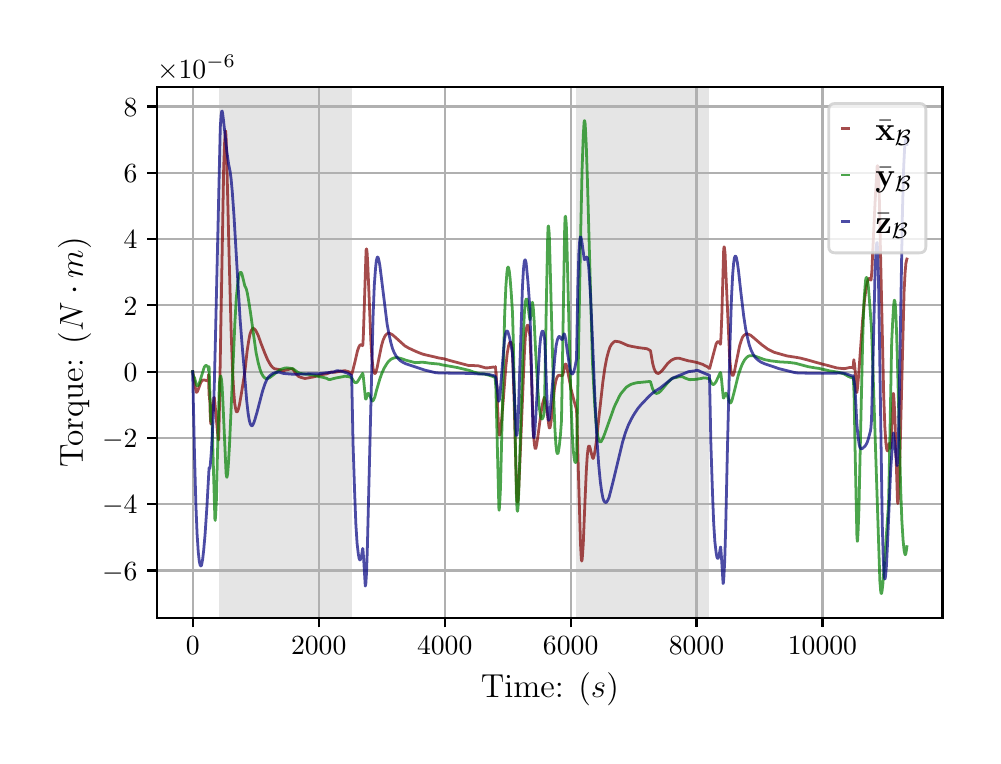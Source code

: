\begingroup%
\makeatletter%
\begin{pgfpicture}%
\pgfpathrectangle{\pgfpointorigin}{\pgfqpoint{4.724in}{3.543in}}%
\pgfusepath{use as bounding box, clip}%
\begin{pgfscope}%
\pgfsetbuttcap%
\pgfsetmiterjoin%
\definecolor{currentfill}{rgb}{1.0,1.0,1.0}%
\pgfsetfillcolor{currentfill}%
\pgfsetlinewidth{0.0pt}%
\definecolor{currentstroke}{rgb}{1.0,1.0,1.0}%
\pgfsetstrokecolor{currentstroke}%
\pgfsetdash{}{0pt}%
\pgfpathmoveto{\pgfqpoint{0.0in}{0.0in}}%
\pgfpathlineto{\pgfqpoint{4.724in}{0.0in}}%
\pgfpathlineto{\pgfqpoint{4.724in}{3.543in}}%
\pgfpathlineto{\pgfqpoint{0.0in}{3.543in}}%
\pgfpathclose%
\pgfusepath{fill}%
\end{pgfscope}%
\begin{pgfscope}%
\pgfsetbuttcap%
\pgfsetmiterjoin%
\definecolor{currentfill}{rgb}{1.0,1.0,1.0}%
\pgfsetfillcolor{currentfill}%
\pgfsetlinewidth{0.0pt}%
\definecolor{currentstroke}{rgb}{0.0,0.0,0.0}%
\pgfsetstrokecolor{currentstroke}%
\pgfsetstrokeopacity{0.0}%
\pgfsetdash{}{0pt}%
\pgfpathmoveto{\pgfqpoint{0.647in}{0.593in}}%
\pgfpathlineto{\pgfqpoint{4.574in}{0.593in}}%
\pgfpathlineto{\pgfqpoint{4.574in}{3.247in}}%
\pgfpathlineto{\pgfqpoint{0.647in}{3.247in}}%
\pgfpathclose%
\pgfusepath{fill}%
\end{pgfscope}%
\begin{pgfscope}%
\pgfpathrectangle{\pgfqpoint{0.647in}{0.593in}}{\pgfqpoint{3.927in}{2.654in}}%
\pgfusepath{clip}%
\pgfsetbuttcap%
\pgfsetmiterjoin%
\definecolor{currentfill}{rgb}{0.502,0.502,0.502}%
\pgfsetfillcolor{currentfill}%
\pgfsetfillopacity{0.2}%
\pgfsetlinewidth{0.0pt}%
\definecolor{currentstroke}{rgb}{0.0,0.0,0.0}%
\pgfsetstrokecolor{currentstroke}%
\pgfsetstrokeopacity{0.2}%
\pgfsetdash{}{0pt}%
\pgfpathmoveto{\pgfqpoint{0.955in}{0.593in}}%
\pgfpathlineto{\pgfqpoint{0.955in}{3.247in}}%
\pgfpathlineto{\pgfqpoint{1.62in}{3.247in}}%
\pgfpathlineto{\pgfqpoint{1.62in}{0.593in}}%
\pgfpathclose%
\pgfusepath{fill}%
\end{pgfscope}%
\begin{pgfscope}%
\pgfpathrectangle{\pgfqpoint{0.647in}{0.593in}}{\pgfqpoint{3.927in}{2.654in}}%
\pgfusepath{clip}%
\pgfsetbuttcap%
\pgfsetmiterjoin%
\definecolor{currentfill}{rgb}{0.502,0.502,0.502}%
\pgfsetfillcolor{currentfill}%
\pgfsetfillopacity{0.2}%
\pgfsetlinewidth{0.0pt}%
\definecolor{currentstroke}{rgb}{0.0,0.0,0.0}%
\pgfsetstrokecolor{currentstroke}%
\pgfsetstrokeopacity{0.2}%
\pgfsetdash{}{0pt}%
\pgfpathmoveto{\pgfqpoint{2.744in}{0.593in}}%
\pgfpathlineto{\pgfqpoint{2.744in}{3.247in}}%
\pgfpathlineto{\pgfqpoint{3.409in}{3.247in}}%
\pgfpathlineto{\pgfqpoint{3.409in}{0.593in}}%
\pgfpathclose%
\pgfusepath{fill}%
\end{pgfscope}%
\begin{pgfscope}%
\pgfpathrectangle{\pgfqpoint{0.647in}{0.593in}}{\pgfqpoint{3.927in}{2.654in}}%
\pgfusepath{clip}%
\pgfsetrectcap%
\pgfsetroundjoin%
\pgfsetlinewidth{0.803pt}%
\definecolor{currentstroke}{rgb}{0.69,0.69,0.69}%
\pgfsetstrokecolor{currentstroke}%
\pgfsetdash{}{0pt}%
\pgfpathmoveto{\pgfqpoint{0.825in}{0.593in}}%
\pgfpathlineto{\pgfqpoint{0.825in}{3.247in}}%
\pgfusepath{stroke}%
\end{pgfscope}%
\begin{pgfscope}%
\pgfsetbuttcap%
\pgfsetroundjoin%
\definecolor{currentfill}{rgb}{0.0,0.0,0.0}%
\pgfsetfillcolor{currentfill}%
\pgfsetlinewidth{0.803pt}%
\definecolor{currentstroke}{rgb}{0.0,0.0,0.0}%
\pgfsetstrokecolor{currentstroke}%
\pgfsetdash{}{0pt}%
\pgfsys@defobject{currentmarker}{\pgfqpoint{0.0in}{-0.049in}}{\pgfqpoint{0.0in}{0.0in}}{%
\pgfpathmoveto{\pgfqpoint{0.0in}{0.0in}}%
\pgfpathlineto{\pgfqpoint{0.0in}{-0.049in}}%
\pgfusepath{stroke,fill}%
}%
\begin{pgfscope}%
\pgfsys@transformshift{0.825in}{0.593in}%
\pgfsys@useobject{currentmarker}{}%
\end{pgfscope}%
\end{pgfscope}%
\begin{pgfscope}%
\definecolor{textcolor}{rgb}{0.0,0.0,0.0}%
\pgfsetstrokecolor{textcolor}%
\pgfsetfillcolor{textcolor}%
\pgftext[x=0.825in,y=0.496in,,top]{\color{textcolor}\rmfamily\fontsize{10.0}{12.0}\selectfont \(\displaystyle {0}\)}%
\end{pgfscope}%
\begin{pgfscope}%
\pgfpathrectangle{\pgfqpoint{0.647in}{0.593in}}{\pgfqpoint{3.927in}{2.654in}}%
\pgfusepath{clip}%
\pgfsetrectcap%
\pgfsetroundjoin%
\pgfsetlinewidth{0.803pt}%
\definecolor{currentstroke}{rgb}{0.69,0.69,0.69}%
\pgfsetstrokecolor{currentstroke}%
\pgfsetdash{}{0pt}%
\pgfpathmoveto{\pgfqpoint{1.455in}{0.593in}}%
\pgfpathlineto{\pgfqpoint{1.455in}{3.247in}}%
\pgfusepath{stroke}%
\end{pgfscope}%
\begin{pgfscope}%
\pgfsetbuttcap%
\pgfsetroundjoin%
\definecolor{currentfill}{rgb}{0.0,0.0,0.0}%
\pgfsetfillcolor{currentfill}%
\pgfsetlinewidth{0.803pt}%
\definecolor{currentstroke}{rgb}{0.0,0.0,0.0}%
\pgfsetstrokecolor{currentstroke}%
\pgfsetdash{}{0pt}%
\pgfsys@defobject{currentmarker}{\pgfqpoint{0.0in}{-0.049in}}{\pgfqpoint{0.0in}{0.0in}}{%
\pgfpathmoveto{\pgfqpoint{0.0in}{0.0in}}%
\pgfpathlineto{\pgfqpoint{0.0in}{-0.049in}}%
\pgfusepath{stroke,fill}%
}%
\begin{pgfscope}%
\pgfsys@transformshift{1.455in}{0.593in}%
\pgfsys@useobject{currentmarker}{}%
\end{pgfscope}%
\end{pgfscope}%
\begin{pgfscope}%
\definecolor{textcolor}{rgb}{0.0,0.0,0.0}%
\pgfsetstrokecolor{textcolor}%
\pgfsetfillcolor{textcolor}%
\pgftext[x=1.455in,y=0.496in,,top]{\color{textcolor}\rmfamily\fontsize{10.0}{12.0}\selectfont \(\displaystyle {2000}\)}%
\end{pgfscope}%
\begin{pgfscope}%
\pgfpathrectangle{\pgfqpoint{0.647in}{0.593in}}{\pgfqpoint{3.927in}{2.654in}}%
\pgfusepath{clip}%
\pgfsetrectcap%
\pgfsetroundjoin%
\pgfsetlinewidth{0.803pt}%
\definecolor{currentstroke}{rgb}{0.69,0.69,0.69}%
\pgfsetstrokecolor{currentstroke}%
\pgfsetdash{}{0pt}%
\pgfpathmoveto{\pgfqpoint{2.085in}{0.593in}}%
\pgfpathlineto{\pgfqpoint{2.085in}{3.247in}}%
\pgfusepath{stroke}%
\end{pgfscope}%
\begin{pgfscope}%
\pgfsetbuttcap%
\pgfsetroundjoin%
\definecolor{currentfill}{rgb}{0.0,0.0,0.0}%
\pgfsetfillcolor{currentfill}%
\pgfsetlinewidth{0.803pt}%
\definecolor{currentstroke}{rgb}{0.0,0.0,0.0}%
\pgfsetstrokecolor{currentstroke}%
\pgfsetdash{}{0pt}%
\pgfsys@defobject{currentmarker}{\pgfqpoint{0.0in}{-0.049in}}{\pgfqpoint{0.0in}{0.0in}}{%
\pgfpathmoveto{\pgfqpoint{0.0in}{0.0in}}%
\pgfpathlineto{\pgfqpoint{0.0in}{-0.049in}}%
\pgfusepath{stroke,fill}%
}%
\begin{pgfscope}%
\pgfsys@transformshift{2.085in}{0.593in}%
\pgfsys@useobject{currentmarker}{}%
\end{pgfscope}%
\end{pgfscope}%
\begin{pgfscope}%
\definecolor{textcolor}{rgb}{0.0,0.0,0.0}%
\pgfsetstrokecolor{textcolor}%
\pgfsetfillcolor{textcolor}%
\pgftext[x=2.085in,y=0.496in,,top]{\color{textcolor}\rmfamily\fontsize{10.0}{12.0}\selectfont \(\displaystyle {4000}\)}%
\end{pgfscope}%
\begin{pgfscope}%
\pgfpathrectangle{\pgfqpoint{0.647in}{0.593in}}{\pgfqpoint{3.927in}{2.654in}}%
\pgfusepath{clip}%
\pgfsetrectcap%
\pgfsetroundjoin%
\pgfsetlinewidth{0.803pt}%
\definecolor{currentstroke}{rgb}{0.69,0.69,0.69}%
\pgfsetstrokecolor{currentstroke}%
\pgfsetdash{}{0pt}%
\pgfpathmoveto{\pgfqpoint{2.715in}{0.593in}}%
\pgfpathlineto{\pgfqpoint{2.715in}{3.247in}}%
\pgfusepath{stroke}%
\end{pgfscope}%
\begin{pgfscope}%
\pgfsetbuttcap%
\pgfsetroundjoin%
\definecolor{currentfill}{rgb}{0.0,0.0,0.0}%
\pgfsetfillcolor{currentfill}%
\pgfsetlinewidth{0.803pt}%
\definecolor{currentstroke}{rgb}{0.0,0.0,0.0}%
\pgfsetstrokecolor{currentstroke}%
\pgfsetdash{}{0pt}%
\pgfsys@defobject{currentmarker}{\pgfqpoint{0.0in}{-0.049in}}{\pgfqpoint{0.0in}{0.0in}}{%
\pgfpathmoveto{\pgfqpoint{0.0in}{0.0in}}%
\pgfpathlineto{\pgfqpoint{0.0in}{-0.049in}}%
\pgfusepath{stroke,fill}%
}%
\begin{pgfscope}%
\pgfsys@transformshift{2.715in}{0.593in}%
\pgfsys@useobject{currentmarker}{}%
\end{pgfscope}%
\end{pgfscope}%
\begin{pgfscope}%
\definecolor{textcolor}{rgb}{0.0,0.0,0.0}%
\pgfsetstrokecolor{textcolor}%
\pgfsetfillcolor{textcolor}%
\pgftext[x=2.715in,y=0.496in,,top]{\color{textcolor}\rmfamily\fontsize{10.0}{12.0}\selectfont \(\displaystyle {6000}\)}%
\end{pgfscope}%
\begin{pgfscope}%
\pgfpathrectangle{\pgfqpoint{0.647in}{0.593in}}{\pgfqpoint{3.927in}{2.654in}}%
\pgfusepath{clip}%
\pgfsetrectcap%
\pgfsetroundjoin%
\pgfsetlinewidth{0.803pt}%
\definecolor{currentstroke}{rgb}{0.69,0.69,0.69}%
\pgfsetstrokecolor{currentstroke}%
\pgfsetdash{}{0pt}%
\pgfpathmoveto{\pgfqpoint{3.344in}{0.593in}}%
\pgfpathlineto{\pgfqpoint{3.344in}{3.247in}}%
\pgfusepath{stroke}%
\end{pgfscope}%
\begin{pgfscope}%
\pgfsetbuttcap%
\pgfsetroundjoin%
\definecolor{currentfill}{rgb}{0.0,0.0,0.0}%
\pgfsetfillcolor{currentfill}%
\pgfsetlinewidth{0.803pt}%
\definecolor{currentstroke}{rgb}{0.0,0.0,0.0}%
\pgfsetstrokecolor{currentstroke}%
\pgfsetdash{}{0pt}%
\pgfsys@defobject{currentmarker}{\pgfqpoint{0.0in}{-0.049in}}{\pgfqpoint{0.0in}{0.0in}}{%
\pgfpathmoveto{\pgfqpoint{0.0in}{0.0in}}%
\pgfpathlineto{\pgfqpoint{0.0in}{-0.049in}}%
\pgfusepath{stroke,fill}%
}%
\begin{pgfscope}%
\pgfsys@transformshift{3.344in}{0.593in}%
\pgfsys@useobject{currentmarker}{}%
\end{pgfscope}%
\end{pgfscope}%
\begin{pgfscope}%
\definecolor{textcolor}{rgb}{0.0,0.0,0.0}%
\pgfsetstrokecolor{textcolor}%
\pgfsetfillcolor{textcolor}%
\pgftext[x=3.344in,y=0.496in,,top]{\color{textcolor}\rmfamily\fontsize{10.0}{12.0}\selectfont \(\displaystyle {8000}\)}%
\end{pgfscope}%
\begin{pgfscope}%
\pgfpathrectangle{\pgfqpoint{0.647in}{0.593in}}{\pgfqpoint{3.927in}{2.654in}}%
\pgfusepath{clip}%
\pgfsetrectcap%
\pgfsetroundjoin%
\pgfsetlinewidth{0.803pt}%
\definecolor{currentstroke}{rgb}{0.69,0.69,0.69}%
\pgfsetstrokecolor{currentstroke}%
\pgfsetdash{}{0pt}%
\pgfpathmoveto{\pgfqpoint{3.974in}{0.593in}}%
\pgfpathlineto{\pgfqpoint{3.974in}{3.247in}}%
\pgfusepath{stroke}%
\end{pgfscope}%
\begin{pgfscope}%
\pgfsetbuttcap%
\pgfsetroundjoin%
\definecolor{currentfill}{rgb}{0.0,0.0,0.0}%
\pgfsetfillcolor{currentfill}%
\pgfsetlinewidth{0.803pt}%
\definecolor{currentstroke}{rgb}{0.0,0.0,0.0}%
\pgfsetstrokecolor{currentstroke}%
\pgfsetdash{}{0pt}%
\pgfsys@defobject{currentmarker}{\pgfqpoint{0.0in}{-0.049in}}{\pgfqpoint{0.0in}{0.0in}}{%
\pgfpathmoveto{\pgfqpoint{0.0in}{0.0in}}%
\pgfpathlineto{\pgfqpoint{0.0in}{-0.049in}}%
\pgfusepath{stroke,fill}%
}%
\begin{pgfscope}%
\pgfsys@transformshift{3.974in}{0.593in}%
\pgfsys@useobject{currentmarker}{}%
\end{pgfscope}%
\end{pgfscope}%
\begin{pgfscope}%
\definecolor{textcolor}{rgb}{0.0,0.0,0.0}%
\pgfsetstrokecolor{textcolor}%
\pgfsetfillcolor{textcolor}%
\pgftext[x=3.974in,y=0.496in,,top]{\color{textcolor}\rmfamily\fontsize{10.0}{12.0}\selectfont \(\displaystyle {10000}\)}%
\end{pgfscope}%
\begin{pgfscope}%
\definecolor{textcolor}{rgb}{0.0,0.0,0.0}%
\pgfsetstrokecolor{textcolor}%
\pgfsetfillcolor{textcolor}%
\pgftext[x=2.611in,y=0.317in,,top]{\color{textcolor}\rmfamily\fontsize{12.0}{14.4}\selectfont Time: (\(\displaystyle s\))}%
\end{pgfscope}%
\begin{pgfscope}%
\pgfpathrectangle{\pgfqpoint{0.647in}{0.593in}}{\pgfqpoint{3.927in}{2.654in}}%
\pgfusepath{clip}%
\pgfsetrectcap%
\pgfsetroundjoin%
\pgfsetlinewidth{0.803pt}%
\definecolor{currentstroke}{rgb}{0.69,0.69,0.69}%
\pgfsetstrokecolor{currentstroke}%
\pgfsetdash{}{0pt}%
\pgfpathmoveto{\pgfqpoint{0.647in}{0.829in}}%
\pgfpathlineto{\pgfqpoint{4.574in}{0.829in}}%
\pgfusepath{stroke}%
\end{pgfscope}%
\begin{pgfscope}%
\pgfsetbuttcap%
\pgfsetroundjoin%
\definecolor{currentfill}{rgb}{0.0,0.0,0.0}%
\pgfsetfillcolor{currentfill}%
\pgfsetlinewidth{0.803pt}%
\definecolor{currentstroke}{rgb}{0.0,0.0,0.0}%
\pgfsetstrokecolor{currentstroke}%
\pgfsetdash{}{0pt}%
\pgfsys@defobject{currentmarker}{\pgfqpoint{-0.049in}{0.0in}}{\pgfqpoint{-0.0in}{0.0in}}{%
\pgfpathmoveto{\pgfqpoint{-0.0in}{0.0in}}%
\pgfpathlineto{\pgfqpoint{-0.049in}{0.0in}}%
\pgfusepath{stroke,fill}%
}%
\begin{pgfscope}%
\pgfsys@transformshift{0.647in}{0.829in}%
\pgfsys@useobject{currentmarker}{}%
\end{pgfscope}%
\end{pgfscope}%
\begin{pgfscope}%
\definecolor{textcolor}{rgb}{0.0,0.0,0.0}%
\pgfsetstrokecolor{textcolor}%
\pgfsetfillcolor{textcolor}%
\pgftext[x=0.372in, y=0.78in, left, base]{\color{textcolor}\rmfamily\fontsize{10.0}{12.0}\selectfont \(\displaystyle {\ensuremath{-}6}\)}%
\end{pgfscope}%
\begin{pgfscope}%
\pgfpathrectangle{\pgfqpoint{0.647in}{0.593in}}{\pgfqpoint{3.927in}{2.654in}}%
\pgfusepath{clip}%
\pgfsetrectcap%
\pgfsetroundjoin%
\pgfsetlinewidth{0.803pt}%
\definecolor{currentstroke}{rgb}{0.69,0.69,0.69}%
\pgfsetstrokecolor{currentstroke}%
\pgfsetdash{}{0pt}%
\pgfpathmoveto{\pgfqpoint{0.647in}{1.16in}}%
\pgfpathlineto{\pgfqpoint{4.574in}{1.16in}}%
\pgfusepath{stroke}%
\end{pgfscope}%
\begin{pgfscope}%
\pgfsetbuttcap%
\pgfsetroundjoin%
\definecolor{currentfill}{rgb}{0.0,0.0,0.0}%
\pgfsetfillcolor{currentfill}%
\pgfsetlinewidth{0.803pt}%
\definecolor{currentstroke}{rgb}{0.0,0.0,0.0}%
\pgfsetstrokecolor{currentstroke}%
\pgfsetdash{}{0pt}%
\pgfsys@defobject{currentmarker}{\pgfqpoint{-0.049in}{0.0in}}{\pgfqpoint{-0.0in}{0.0in}}{%
\pgfpathmoveto{\pgfqpoint{-0.0in}{0.0in}}%
\pgfpathlineto{\pgfqpoint{-0.049in}{0.0in}}%
\pgfusepath{stroke,fill}%
}%
\begin{pgfscope}%
\pgfsys@transformshift{0.647in}{1.16in}%
\pgfsys@useobject{currentmarker}{}%
\end{pgfscope}%
\end{pgfscope}%
\begin{pgfscope}%
\definecolor{textcolor}{rgb}{0.0,0.0,0.0}%
\pgfsetstrokecolor{textcolor}%
\pgfsetfillcolor{textcolor}%
\pgftext[x=0.372in, y=1.112in, left, base]{\color{textcolor}\rmfamily\fontsize{10.0}{12.0}\selectfont \(\displaystyle {\ensuremath{-}4}\)}%
\end{pgfscope}%
\begin{pgfscope}%
\pgfpathrectangle{\pgfqpoint{0.647in}{0.593in}}{\pgfqpoint{3.927in}{2.654in}}%
\pgfusepath{clip}%
\pgfsetrectcap%
\pgfsetroundjoin%
\pgfsetlinewidth{0.803pt}%
\definecolor{currentstroke}{rgb}{0.69,0.69,0.69}%
\pgfsetstrokecolor{currentstroke}%
\pgfsetdash{}{0pt}%
\pgfpathmoveto{\pgfqpoint{0.647in}{1.492in}}%
\pgfpathlineto{\pgfqpoint{4.574in}{1.492in}}%
\pgfusepath{stroke}%
\end{pgfscope}%
\begin{pgfscope}%
\pgfsetbuttcap%
\pgfsetroundjoin%
\definecolor{currentfill}{rgb}{0.0,0.0,0.0}%
\pgfsetfillcolor{currentfill}%
\pgfsetlinewidth{0.803pt}%
\definecolor{currentstroke}{rgb}{0.0,0.0,0.0}%
\pgfsetstrokecolor{currentstroke}%
\pgfsetdash{}{0pt}%
\pgfsys@defobject{currentmarker}{\pgfqpoint{-0.049in}{0.0in}}{\pgfqpoint{-0.0in}{0.0in}}{%
\pgfpathmoveto{\pgfqpoint{-0.0in}{0.0in}}%
\pgfpathlineto{\pgfqpoint{-0.049in}{0.0in}}%
\pgfusepath{stroke,fill}%
}%
\begin{pgfscope}%
\pgfsys@transformshift{0.647in}{1.492in}%
\pgfsys@useobject{currentmarker}{}%
\end{pgfscope}%
\end{pgfscope}%
\begin{pgfscope}%
\definecolor{textcolor}{rgb}{0.0,0.0,0.0}%
\pgfsetstrokecolor{textcolor}%
\pgfsetfillcolor{textcolor}%
\pgftext[x=0.372in, y=1.443in, left, base]{\color{textcolor}\rmfamily\fontsize{10.0}{12.0}\selectfont \(\displaystyle {\ensuremath{-}2}\)}%
\end{pgfscope}%
\begin{pgfscope}%
\pgfpathrectangle{\pgfqpoint{0.647in}{0.593in}}{\pgfqpoint{3.927in}{2.654in}}%
\pgfusepath{clip}%
\pgfsetrectcap%
\pgfsetroundjoin%
\pgfsetlinewidth{0.803pt}%
\definecolor{currentstroke}{rgb}{0.69,0.69,0.69}%
\pgfsetstrokecolor{currentstroke}%
\pgfsetdash{}{0pt}%
\pgfpathmoveto{\pgfqpoint{0.647in}{1.823in}}%
\pgfpathlineto{\pgfqpoint{4.574in}{1.823in}}%
\pgfusepath{stroke}%
\end{pgfscope}%
\begin{pgfscope}%
\pgfsetbuttcap%
\pgfsetroundjoin%
\definecolor{currentfill}{rgb}{0.0,0.0,0.0}%
\pgfsetfillcolor{currentfill}%
\pgfsetlinewidth{0.803pt}%
\definecolor{currentstroke}{rgb}{0.0,0.0,0.0}%
\pgfsetstrokecolor{currentstroke}%
\pgfsetdash{}{0pt}%
\pgfsys@defobject{currentmarker}{\pgfqpoint{-0.049in}{0.0in}}{\pgfqpoint{-0.0in}{0.0in}}{%
\pgfpathmoveto{\pgfqpoint{-0.0in}{0.0in}}%
\pgfpathlineto{\pgfqpoint{-0.049in}{0.0in}}%
\pgfusepath{stroke,fill}%
}%
\begin{pgfscope}%
\pgfsys@transformshift{0.647in}{1.823in}%
\pgfsys@useobject{currentmarker}{}%
\end{pgfscope}%
\end{pgfscope}%
\begin{pgfscope}%
\definecolor{textcolor}{rgb}{0.0,0.0,0.0}%
\pgfsetstrokecolor{textcolor}%
\pgfsetfillcolor{textcolor}%
\pgftext[x=0.48in, y=1.775in, left, base]{\color{textcolor}\rmfamily\fontsize{10.0}{12.0}\selectfont \(\displaystyle {0}\)}%
\end{pgfscope}%
\begin{pgfscope}%
\pgfpathrectangle{\pgfqpoint{0.647in}{0.593in}}{\pgfqpoint{3.927in}{2.654in}}%
\pgfusepath{clip}%
\pgfsetrectcap%
\pgfsetroundjoin%
\pgfsetlinewidth{0.803pt}%
\definecolor{currentstroke}{rgb}{0.69,0.69,0.69}%
\pgfsetstrokecolor{currentstroke}%
\pgfsetdash{}{0pt}%
\pgfpathmoveto{\pgfqpoint{0.647in}{2.155in}}%
\pgfpathlineto{\pgfqpoint{4.574in}{2.155in}}%
\pgfusepath{stroke}%
\end{pgfscope}%
\begin{pgfscope}%
\pgfsetbuttcap%
\pgfsetroundjoin%
\definecolor{currentfill}{rgb}{0.0,0.0,0.0}%
\pgfsetfillcolor{currentfill}%
\pgfsetlinewidth{0.803pt}%
\definecolor{currentstroke}{rgb}{0.0,0.0,0.0}%
\pgfsetstrokecolor{currentstroke}%
\pgfsetdash{}{0pt}%
\pgfsys@defobject{currentmarker}{\pgfqpoint{-0.049in}{0.0in}}{\pgfqpoint{-0.0in}{0.0in}}{%
\pgfpathmoveto{\pgfqpoint{-0.0in}{0.0in}}%
\pgfpathlineto{\pgfqpoint{-0.049in}{0.0in}}%
\pgfusepath{stroke,fill}%
}%
\begin{pgfscope}%
\pgfsys@transformshift{0.647in}{2.155in}%
\pgfsys@useobject{currentmarker}{}%
\end{pgfscope}%
\end{pgfscope}%
\begin{pgfscope}%
\definecolor{textcolor}{rgb}{0.0,0.0,0.0}%
\pgfsetstrokecolor{textcolor}%
\pgfsetfillcolor{textcolor}%
\pgftext[x=0.48in, y=2.106in, left, base]{\color{textcolor}\rmfamily\fontsize{10.0}{12.0}\selectfont \(\displaystyle {2}\)}%
\end{pgfscope}%
\begin{pgfscope}%
\pgfpathrectangle{\pgfqpoint{0.647in}{0.593in}}{\pgfqpoint{3.927in}{2.654in}}%
\pgfusepath{clip}%
\pgfsetrectcap%
\pgfsetroundjoin%
\pgfsetlinewidth{0.803pt}%
\definecolor{currentstroke}{rgb}{0.69,0.69,0.69}%
\pgfsetstrokecolor{currentstroke}%
\pgfsetdash{}{0pt}%
\pgfpathmoveto{\pgfqpoint{0.647in}{2.486in}}%
\pgfpathlineto{\pgfqpoint{4.574in}{2.486in}}%
\pgfusepath{stroke}%
\end{pgfscope}%
\begin{pgfscope}%
\pgfsetbuttcap%
\pgfsetroundjoin%
\definecolor{currentfill}{rgb}{0.0,0.0,0.0}%
\pgfsetfillcolor{currentfill}%
\pgfsetlinewidth{0.803pt}%
\definecolor{currentstroke}{rgb}{0.0,0.0,0.0}%
\pgfsetstrokecolor{currentstroke}%
\pgfsetdash{}{0pt}%
\pgfsys@defobject{currentmarker}{\pgfqpoint{-0.049in}{0.0in}}{\pgfqpoint{-0.0in}{0.0in}}{%
\pgfpathmoveto{\pgfqpoint{-0.0in}{0.0in}}%
\pgfpathlineto{\pgfqpoint{-0.049in}{0.0in}}%
\pgfusepath{stroke,fill}%
}%
\begin{pgfscope}%
\pgfsys@transformshift{0.647in}{2.486in}%
\pgfsys@useobject{currentmarker}{}%
\end{pgfscope}%
\end{pgfscope}%
\begin{pgfscope}%
\definecolor{textcolor}{rgb}{0.0,0.0,0.0}%
\pgfsetstrokecolor{textcolor}%
\pgfsetfillcolor{textcolor}%
\pgftext[x=0.48in, y=2.438in, left, base]{\color{textcolor}\rmfamily\fontsize{10.0}{12.0}\selectfont \(\displaystyle {4}\)}%
\end{pgfscope}%
\begin{pgfscope}%
\pgfpathrectangle{\pgfqpoint{0.647in}{0.593in}}{\pgfqpoint{3.927in}{2.654in}}%
\pgfusepath{clip}%
\pgfsetrectcap%
\pgfsetroundjoin%
\pgfsetlinewidth{0.803pt}%
\definecolor{currentstroke}{rgb}{0.69,0.69,0.69}%
\pgfsetstrokecolor{currentstroke}%
\pgfsetdash{}{0pt}%
\pgfpathmoveto{\pgfqpoint{0.647in}{2.818in}}%
\pgfpathlineto{\pgfqpoint{4.574in}{2.818in}}%
\pgfusepath{stroke}%
\end{pgfscope}%
\begin{pgfscope}%
\pgfsetbuttcap%
\pgfsetroundjoin%
\definecolor{currentfill}{rgb}{0.0,0.0,0.0}%
\pgfsetfillcolor{currentfill}%
\pgfsetlinewidth{0.803pt}%
\definecolor{currentstroke}{rgb}{0.0,0.0,0.0}%
\pgfsetstrokecolor{currentstroke}%
\pgfsetdash{}{0pt}%
\pgfsys@defobject{currentmarker}{\pgfqpoint{-0.049in}{0.0in}}{\pgfqpoint{-0.0in}{0.0in}}{%
\pgfpathmoveto{\pgfqpoint{-0.0in}{0.0in}}%
\pgfpathlineto{\pgfqpoint{-0.049in}{0.0in}}%
\pgfusepath{stroke,fill}%
}%
\begin{pgfscope}%
\pgfsys@transformshift{0.647in}{2.818in}%
\pgfsys@useobject{currentmarker}{}%
\end{pgfscope}%
\end{pgfscope}%
\begin{pgfscope}%
\definecolor{textcolor}{rgb}{0.0,0.0,0.0}%
\pgfsetstrokecolor{textcolor}%
\pgfsetfillcolor{textcolor}%
\pgftext[x=0.48in, y=2.769in, left, base]{\color{textcolor}\rmfamily\fontsize{10.0}{12.0}\selectfont \(\displaystyle {6}\)}%
\end{pgfscope}%
\begin{pgfscope}%
\pgfpathrectangle{\pgfqpoint{0.647in}{0.593in}}{\pgfqpoint{3.927in}{2.654in}}%
\pgfusepath{clip}%
\pgfsetrectcap%
\pgfsetroundjoin%
\pgfsetlinewidth{0.803pt}%
\definecolor{currentstroke}{rgb}{0.69,0.69,0.69}%
\pgfsetstrokecolor{currentstroke}%
\pgfsetdash{}{0pt}%
\pgfpathmoveto{\pgfqpoint{0.647in}{3.149in}}%
\pgfpathlineto{\pgfqpoint{4.574in}{3.149in}}%
\pgfusepath{stroke}%
\end{pgfscope}%
\begin{pgfscope}%
\pgfsetbuttcap%
\pgfsetroundjoin%
\definecolor{currentfill}{rgb}{0.0,0.0,0.0}%
\pgfsetfillcolor{currentfill}%
\pgfsetlinewidth{0.803pt}%
\definecolor{currentstroke}{rgb}{0.0,0.0,0.0}%
\pgfsetstrokecolor{currentstroke}%
\pgfsetdash{}{0pt}%
\pgfsys@defobject{currentmarker}{\pgfqpoint{-0.049in}{0.0in}}{\pgfqpoint{-0.0in}{0.0in}}{%
\pgfpathmoveto{\pgfqpoint{-0.0in}{0.0in}}%
\pgfpathlineto{\pgfqpoint{-0.049in}{0.0in}}%
\pgfusepath{stroke,fill}%
}%
\begin{pgfscope}%
\pgfsys@transformshift{0.647in}{3.149in}%
\pgfsys@useobject{currentmarker}{}%
\end{pgfscope}%
\end{pgfscope}%
\begin{pgfscope}%
\definecolor{textcolor}{rgb}{0.0,0.0,0.0}%
\pgfsetstrokecolor{textcolor}%
\pgfsetfillcolor{textcolor}%
\pgftext[x=0.48in, y=3.101in, left, base]{\color{textcolor}\rmfamily\fontsize{10.0}{12.0}\selectfont \(\displaystyle {8}\)}%
\end{pgfscope}%
\begin{pgfscope}%
\definecolor{textcolor}{rgb}{0.0,0.0,0.0}%
\pgfsetstrokecolor{textcolor}%
\pgfsetfillcolor{textcolor}%
\pgftext[x=0.317in,y=1.92in,,bottom,rotate=90.0]{\color{textcolor}\rmfamily\fontsize{12.0}{14.4}\selectfont Torque: (\(\displaystyle N \cdot m\))}%
\end{pgfscope}%
\begin{pgfscope}%
\definecolor{textcolor}{rgb}{0.0,0.0,0.0}%
\pgfsetstrokecolor{textcolor}%
\pgfsetfillcolor{textcolor}%
\pgftext[x=0.647in,y=3.289in,left,base]{\color{textcolor}\rmfamily\fontsize{10.0}{12.0}\selectfont \(\displaystyle \times{10^{\ensuremath{-}6}}{}\)}%
\end{pgfscope}%
\begin{pgfscope}%
\pgfpathrectangle{\pgfqpoint{0.647in}{0.593in}}{\pgfqpoint{3.927in}{2.654in}}%
\pgfusepath{clip}%
\pgfsetrectcap%
\pgfsetroundjoin%
\pgfsetlinewidth{1.004pt}%
\definecolor{currentstroke}{rgb}{0.5,0.0,0.0}%
\pgfsetstrokecolor{currentstroke}%
\pgfsetstrokeopacity{0.7}%
\pgfsetdash{}{0pt}%
\pgfpathmoveto{\pgfqpoint{0.825in}{1.823in}}%
\pgfpathlineto{\pgfqpoint{0.83in}{1.793in}}%
\pgfpathlineto{\pgfqpoint{0.842in}{1.722in}}%
\pgfpathlineto{\pgfqpoint{0.844in}{1.72in}}%
\pgfpathlineto{\pgfqpoint{0.846in}{1.72in}}%
\pgfpathlineto{\pgfqpoint{0.849in}{1.725in}}%
\pgfpathlineto{\pgfqpoint{0.854in}{1.737in}}%
\pgfpathlineto{\pgfqpoint{0.866in}{1.77in}}%
\pgfpathlineto{\pgfqpoint{0.872in}{1.778in}}%
\pgfpathlineto{\pgfqpoint{0.876in}{1.781in}}%
\pgfpathlineto{\pgfqpoint{0.881in}{1.782in}}%
\pgfpathlineto{\pgfqpoint{0.888in}{1.78in}}%
\pgfpathlineto{\pgfqpoint{0.896in}{1.778in}}%
\pgfpathlineto{\pgfqpoint{0.9in}{1.779in}}%
\pgfpathlineto{\pgfqpoint{0.903in}{1.782in}}%
\pgfpathlineto{\pgfqpoint{0.904in}{1.809in}}%
\pgfpathlineto{\pgfqpoint{0.907in}{1.703in}}%
\pgfpathlineto{\pgfqpoint{0.907in}{1.724in}}%
\pgfpathlineto{\pgfqpoint{0.908in}{1.734in}}%
\pgfpathlineto{\pgfqpoint{0.908in}{1.719in}}%
\pgfpathlineto{\pgfqpoint{0.908in}{1.733in}}%
\pgfpathlineto{\pgfqpoint{0.91in}{1.676in}}%
\pgfpathlineto{\pgfqpoint{0.91in}{1.68in}}%
\pgfpathlineto{\pgfqpoint{0.911in}{1.672in}}%
\pgfpathlineto{\pgfqpoint{0.912in}{1.625in}}%
\pgfpathlineto{\pgfqpoint{0.915in}{1.568in}}%
\pgfpathlineto{\pgfqpoint{0.916in}{1.562in}}%
\pgfpathlineto{\pgfqpoint{0.917in}{1.565in}}%
\pgfpathlineto{\pgfqpoint{0.919in}{1.581in}}%
\pgfpathlineto{\pgfqpoint{0.922in}{1.614in}}%
\pgfpathlineto{\pgfqpoint{0.927in}{1.659in}}%
\pgfpathlineto{\pgfqpoint{0.932in}{1.694in}}%
\pgfpathlineto{\pgfqpoint{0.933in}{1.694in}}%
\pgfpathlineto{\pgfqpoint{0.933in}{1.694in}}%
\pgfpathlineto{\pgfqpoint{0.935in}{1.68in}}%
\pgfpathlineto{\pgfqpoint{0.951in}{1.5in}}%
\pgfpathlineto{\pgfqpoint{0.955in}{1.482in}}%
\pgfpathlineto{\pgfqpoint{0.955in}{1.481in}}%
\pgfpathlineto{\pgfqpoint{0.958in}{1.605in}}%
\pgfpathlineto{\pgfqpoint{0.98in}{2.842in}}%
\pgfpathlineto{\pgfqpoint{0.985in}{2.975in}}%
\pgfpathlineto{\pgfqpoint{0.989in}{3.024in}}%
\pgfpathlineto{\pgfqpoint{0.989in}{3.027in}}%
\pgfpathlineto{\pgfqpoint{0.99in}{3.025in}}%
\pgfpathlineto{\pgfqpoint{0.992in}{2.995in}}%
\pgfpathlineto{\pgfqpoint{0.996in}{2.861in}}%
\pgfpathlineto{\pgfqpoint{1.007in}{2.408in}}%
\pgfpathlineto{\pgfqpoint{1.017in}{2.035in}}%
\pgfpathlineto{\pgfqpoint{1.024in}{1.837in}}%
\pgfpathlineto{\pgfqpoint{1.03in}{1.727in}}%
\pgfpathlineto{\pgfqpoint{1.035in}{1.665in}}%
\pgfpathlineto{\pgfqpoint{1.04in}{1.636in}}%
\pgfpathlineto{\pgfqpoint{1.043in}{1.624in}}%
\pgfpathlineto{\pgfqpoint{1.046in}{1.622in}}%
\pgfpathlineto{\pgfqpoint{1.048in}{1.623in}}%
\pgfpathlineto{\pgfqpoint{1.05in}{1.627in}}%
\pgfpathlineto{\pgfqpoint{1.054in}{1.637in}}%
\pgfpathlineto{\pgfqpoint{1.059in}{1.658in}}%
\pgfpathlineto{\pgfqpoint{1.068in}{1.71in}}%
\pgfpathlineto{\pgfqpoint{1.086in}{1.823in}}%
\pgfpathlineto{\pgfqpoint{1.097in}{1.924in}}%
\pgfpathlineto{\pgfqpoint{1.105in}{1.977in}}%
\pgfpathlineto{\pgfqpoint{1.111in}{2.009in}}%
\pgfpathlineto{\pgfqpoint{1.117in}{2.026in}}%
\pgfpathlineto{\pgfqpoint{1.122in}{2.035in}}%
\pgfpathlineto{\pgfqpoint{1.126in}{2.039in}}%
\pgfpathlineto{\pgfqpoint{1.13in}{2.039in}}%
\pgfpathlineto{\pgfqpoint{1.133in}{2.037in}}%
\pgfpathlineto{\pgfqpoint{1.138in}{2.032in}}%
\pgfpathlineto{\pgfqpoint{1.144in}{2.022in}}%
\pgfpathlineto{\pgfqpoint{1.153in}{2.003in}}%
\pgfpathlineto{\pgfqpoint{1.166in}{1.966in}}%
\pgfpathlineto{\pgfqpoint{1.185in}{1.917in}}%
\pgfpathlineto{\pgfqpoint{1.199in}{1.884in}}%
\pgfpathlineto{\pgfqpoint{1.21in}{1.864in}}%
\pgfpathlineto{\pgfqpoint{1.217in}{1.853in}}%
\pgfpathlineto{\pgfqpoint{1.226in}{1.843in}}%
\pgfpathlineto{\pgfqpoint{1.236in}{1.837in}}%
\pgfpathlineto{\pgfqpoint{1.243in}{1.836in}}%
\pgfpathlineto{\pgfqpoint{1.249in}{1.835in}}%
\pgfpathlineto{\pgfqpoint{1.255in}{1.834in}}%
\pgfpathlineto{\pgfqpoint{1.275in}{1.827in}}%
\pgfpathlineto{\pgfqpoint{1.279in}{1.828in}}%
\pgfpathlineto{\pgfqpoint{1.29in}{1.831in}}%
\pgfpathlineto{\pgfqpoint{1.316in}{1.837in}}%
\pgfpathlineto{\pgfqpoint{1.326in}{1.835in}}%
\pgfpathlineto{\pgfqpoint{1.346in}{1.807in}}%
\pgfpathlineto{\pgfqpoint{1.355in}{1.799in}}%
\pgfpathlineto{\pgfqpoint{1.364in}{1.795in}}%
\pgfpathlineto{\pgfqpoint{1.375in}{1.792in}}%
\pgfpathlineto{\pgfqpoint{1.386in}{1.789in}}%
\pgfpathlineto{\pgfqpoint{1.393in}{1.79in}}%
\pgfpathlineto{\pgfqpoint{1.414in}{1.794in}}%
\pgfpathlineto{\pgfqpoint{1.43in}{1.797in}}%
\pgfpathlineto{\pgfqpoint{1.475in}{1.809in}}%
\pgfpathlineto{\pgfqpoint{1.495in}{1.812in}}%
\pgfpathlineto{\pgfqpoint{1.518in}{1.821in}}%
\pgfpathlineto{\pgfqpoint{1.531in}{1.82in}}%
\pgfpathlineto{\pgfqpoint{1.542in}{1.821in}}%
\pgfpathlineto{\pgfqpoint{1.556in}{1.824in}}%
\pgfpathlineto{\pgfqpoint{1.565in}{1.825in}}%
\pgfpathlineto{\pgfqpoint{1.58in}{1.827in}}%
\pgfpathlineto{\pgfqpoint{1.584in}{1.827in}}%
\pgfpathlineto{\pgfqpoint{1.59in}{1.827in}}%
\pgfpathlineto{\pgfqpoint{1.596in}{1.825in}}%
\pgfpathlineto{\pgfqpoint{1.602in}{1.824in}}%
\pgfpathlineto{\pgfqpoint{1.611in}{1.818in}}%
\pgfpathlineto{\pgfqpoint{1.62in}{1.81in}}%
\pgfpathlineto{\pgfqpoint{1.62in}{1.81in}}%
\pgfpathlineto{\pgfqpoint{1.626in}{1.83in}}%
\pgfpathlineto{\pgfqpoint{1.637in}{1.875in}}%
\pgfpathlineto{\pgfqpoint{1.649in}{1.927in}}%
\pgfpathlineto{\pgfqpoint{1.656in}{1.947in}}%
\pgfpathlineto{\pgfqpoint{1.661in}{1.955in}}%
\pgfpathlineto{\pgfqpoint{1.665in}{1.958in}}%
\pgfpathlineto{\pgfqpoint{1.669in}{1.958in}}%
\pgfpathlineto{\pgfqpoint{1.672in}{1.955in}}%
\pgfpathlineto{\pgfqpoint{1.674in}{1.953in}}%
\pgfpathlineto{\pgfqpoint{1.675in}{1.953in}}%
\pgfpathlineto{\pgfqpoint{1.676in}{1.961in}}%
\pgfpathlineto{\pgfqpoint{1.678in}{1.994in}}%
\pgfpathlineto{\pgfqpoint{1.681in}{2.083in}}%
\pgfpathlineto{\pgfqpoint{1.692in}{2.43in}}%
\pgfpathlineto{\pgfqpoint{1.694in}{2.437in}}%
\pgfpathlineto{\pgfqpoint{1.695in}{2.434in}}%
\pgfpathlineto{\pgfqpoint{1.697in}{2.419in}}%
\pgfpathlineto{\pgfqpoint{1.7in}{2.369in}}%
\pgfpathlineto{\pgfqpoint{1.706in}{2.226in}}%
\pgfpathlineto{\pgfqpoint{1.716in}{1.976in}}%
\pgfpathlineto{\pgfqpoint{1.722in}{1.884in}}%
\pgfpathlineto{\pgfqpoint{1.727in}{1.839in}}%
\pgfpathlineto{\pgfqpoint{1.732in}{1.819in}}%
\pgfpathlineto{\pgfqpoint{1.735in}{1.814in}}%
\pgfpathlineto{\pgfqpoint{1.737in}{1.814in}}%
\pgfpathlineto{\pgfqpoint{1.739in}{1.816in}}%
\pgfpathlineto{\pgfqpoint{1.742in}{1.824in}}%
\pgfpathlineto{\pgfqpoint{1.747in}{1.842in}}%
\pgfpathlineto{\pgfqpoint{1.756in}{1.888in}}%
\pgfpathlineto{\pgfqpoint{1.769in}{1.952in}}%
\pgfpathlineto{\pgfqpoint{1.777in}{1.98in}}%
\pgfpathlineto{\pgfqpoint{1.784in}{1.996in}}%
\pgfpathlineto{\pgfqpoint{1.79in}{2.006in}}%
\pgfpathlineto{\pgfqpoint{1.796in}{2.012in}}%
\pgfpathlineto{\pgfqpoint{1.802in}{2.015in}}%
\pgfpathlineto{\pgfqpoint{1.807in}{2.015in}}%
\pgfpathlineto{\pgfqpoint{1.814in}{2.013in}}%
\pgfpathlineto{\pgfqpoint{1.823in}{2.008in}}%
\pgfpathlineto{\pgfqpoint{1.835in}{1.998in}}%
\pgfpathlineto{\pgfqpoint{1.886in}{1.952in}}%
\pgfpathlineto{\pgfqpoint{1.905in}{1.941in}}%
\pgfpathlineto{\pgfqpoint{1.937in}{1.926in}}%
\pgfpathlineto{\pgfqpoint{1.956in}{1.918in}}%
\pgfpathlineto{\pgfqpoint{1.977in}{1.91in}}%
\pgfpathlineto{\pgfqpoint{1.994in}{1.906in}}%
\pgfpathlineto{\pgfqpoint{2.033in}{1.897in}}%
\pgfpathlineto{\pgfqpoint{2.053in}{1.892in}}%
\pgfpathlineto{\pgfqpoint{2.083in}{1.887in}}%
\pgfpathlineto{\pgfqpoint{2.113in}{1.878in}}%
\pgfpathlineto{\pgfqpoint{2.204in}{1.854in}}%
\pgfpathlineto{\pgfqpoint{2.215in}{1.854in}}%
\pgfpathlineto{\pgfqpoint{2.226in}{1.854in}}%
\pgfpathlineto{\pgfqpoint{2.236in}{1.853in}}%
\pgfpathlineto{\pgfqpoint{2.254in}{1.852in}}%
\pgfpathlineto{\pgfqpoint{2.289in}{1.842in}}%
\pgfpathlineto{\pgfqpoint{2.3in}{1.842in}}%
\pgfpathlineto{\pgfqpoint{2.314in}{1.844in}}%
\pgfpathlineto{\pgfqpoint{2.321in}{1.845in}}%
\pgfpathlineto{\pgfqpoint{2.328in}{1.846in}}%
\pgfpathlineto{\pgfqpoint{2.337in}{1.845in}}%
\pgfpathlineto{\pgfqpoint{2.338in}{1.848in}}%
\pgfpathlineto{\pgfqpoint{2.338in}{1.84in}}%
\pgfpathlineto{\pgfqpoint{2.339in}{1.849in}}%
\pgfpathlineto{\pgfqpoint{2.339in}{1.839in}}%
\pgfpathlineto{\pgfqpoint{2.339in}{1.848in}}%
\pgfpathlineto{\pgfqpoint{2.341in}{1.814in}}%
\pgfpathlineto{\pgfqpoint{2.341in}{1.815in}}%
\pgfpathlineto{\pgfqpoint{2.342in}{1.823in}}%
\pgfpathlineto{\pgfqpoint{2.342in}{1.821in}}%
\pgfpathlineto{\pgfqpoint{2.345in}{1.754in}}%
\pgfpathlineto{\pgfqpoint{2.346in}{1.751in}}%
\pgfpathlineto{\pgfqpoint{2.349in}{1.657in}}%
\pgfpathlineto{\pgfqpoint{2.356in}{1.518in}}%
\pgfpathlineto{\pgfqpoint{2.358in}{1.506in}}%
\pgfpathlineto{\pgfqpoint{2.36in}{1.505in}}%
\pgfpathlineto{\pgfqpoint{2.36in}{1.505in}}%
\pgfpathlineto{\pgfqpoint{2.362in}{1.509in}}%
\pgfpathlineto{\pgfqpoint{2.364in}{1.523in}}%
\pgfpathlineto{\pgfqpoint{2.368in}{1.561in}}%
\pgfpathlineto{\pgfqpoint{2.376in}{1.657in}}%
\pgfpathlineto{\pgfqpoint{2.391in}{1.85in}}%
\pgfpathlineto{\pgfqpoint{2.398in}{1.916in}}%
\pgfpathlineto{\pgfqpoint{2.404in}{1.95in}}%
\pgfpathlineto{\pgfqpoint{2.408in}{1.965in}}%
\pgfpathlineto{\pgfqpoint{2.412in}{1.97in}}%
\pgfpathlineto{\pgfqpoint{2.414in}{1.971in}}%
\pgfpathlineto{\pgfqpoint{2.417in}{1.969in}}%
\pgfpathlineto{\pgfqpoint{2.42in}{1.963in}}%
\pgfpathlineto{\pgfqpoint{2.421in}{1.958in}}%
\pgfpathlineto{\pgfqpoint{2.423in}{1.937in}}%
\pgfpathlineto{\pgfqpoint{2.426in}{1.867in}}%
\pgfpathlineto{\pgfqpoint{2.432in}{1.684in}}%
\pgfpathlineto{\pgfqpoint{2.445in}{1.203in}}%
\pgfpathlineto{\pgfqpoint{2.448in}{1.173in}}%
\pgfpathlineto{\pgfqpoint{2.449in}{1.171in}}%
\pgfpathlineto{\pgfqpoint{2.449in}{1.171in}}%
\pgfpathlineto{\pgfqpoint{2.451in}{1.176in}}%
\pgfpathlineto{\pgfqpoint{2.453in}{1.196in}}%
\pgfpathlineto{\pgfqpoint{2.456in}{1.252in}}%
\pgfpathlineto{\pgfqpoint{2.462in}{1.393in}}%
\pgfpathlineto{\pgfqpoint{2.483in}{1.902in}}%
\pgfpathlineto{\pgfqpoint{2.488in}{1.993in}}%
\pgfpathlineto{\pgfqpoint{2.493in}{2.037in}}%
\pgfpathlineto{\pgfqpoint{2.497in}{2.053in}}%
\pgfpathlineto{\pgfqpoint{2.499in}{2.056in}}%
\pgfpathlineto{\pgfqpoint{2.501in}{2.055in}}%
\pgfpathlineto{\pgfqpoint{2.503in}{2.049in}}%
\pgfpathlineto{\pgfqpoint{2.506in}{2.035in}}%
\pgfpathlineto{\pgfqpoint{2.511in}{2.003in}}%
\pgfpathlineto{\pgfqpoint{2.513in}{1.961in}}%
\pgfpathlineto{\pgfqpoint{2.518in}{1.834in}}%
\pgfpathlineto{\pgfqpoint{2.529in}{1.507in}}%
\pgfpathlineto{\pgfqpoint{2.534in}{1.457in}}%
\pgfpathlineto{\pgfqpoint{2.537in}{1.44in}}%
\pgfpathlineto{\pgfqpoint{2.539in}{1.438in}}%
\pgfpathlineto{\pgfqpoint{2.54in}{1.439in}}%
\pgfpathlineto{\pgfqpoint{2.542in}{1.444in}}%
\pgfpathlineto{\pgfqpoint{2.545in}{1.459in}}%
\pgfpathlineto{\pgfqpoint{2.551in}{1.499in}}%
\pgfpathlineto{\pgfqpoint{2.567in}{1.619in}}%
\pgfpathlineto{\pgfqpoint{2.575in}{1.665in}}%
\pgfpathlineto{\pgfqpoint{2.583in}{1.694in}}%
\pgfpathlineto{\pgfqpoint{2.584in}{1.694in}}%
\pgfpathlineto{\pgfqpoint{2.585in}{1.69in}}%
\pgfpathlineto{\pgfqpoint{2.589in}{1.675in}}%
\pgfpathlineto{\pgfqpoint{2.599in}{1.609in}}%
\pgfpathlineto{\pgfqpoint{2.606in}{1.551in}}%
\pgfpathlineto{\pgfqpoint{2.608in}{1.542in}}%
\pgfpathlineto{\pgfqpoint{2.61in}{1.541in}}%
\pgfpathlineto{\pgfqpoint{2.612in}{1.544in}}%
\pgfpathlineto{\pgfqpoint{2.614in}{1.554in}}%
\pgfpathlineto{\pgfqpoint{2.618in}{1.582in}}%
\pgfpathlineto{\pgfqpoint{2.625in}{1.654in}}%
\pgfpathlineto{\pgfqpoint{2.634in}{1.739in}}%
\pgfpathlineto{\pgfqpoint{2.64in}{1.773in}}%
\pgfpathlineto{\pgfqpoint{2.645in}{1.791in}}%
\pgfpathlineto{\pgfqpoint{2.65in}{1.8in}}%
\pgfpathlineto{\pgfqpoint{2.654in}{1.804in}}%
\pgfpathlineto{\pgfqpoint{2.659in}{1.805in}}%
\pgfpathlineto{\pgfqpoint{2.665in}{1.804in}}%
\pgfpathlineto{\pgfqpoint{2.673in}{1.803in}}%
\pgfpathlineto{\pgfqpoint{2.676in}{1.807in}}%
\pgfpathlineto{\pgfqpoint{2.678in}{1.816in}}%
\pgfpathlineto{\pgfqpoint{2.682in}{1.835in}}%
\pgfpathlineto{\pgfqpoint{2.686in}{1.857in}}%
\pgfpathlineto{\pgfqpoint{2.689in}{1.861in}}%
\pgfpathlineto{\pgfqpoint{2.691in}{1.861in}}%
\pgfpathlineto{\pgfqpoint{2.693in}{1.857in}}%
\pgfpathlineto{\pgfqpoint{2.696in}{1.845in}}%
\pgfpathlineto{\pgfqpoint{2.702in}{1.815in}}%
\pgfpathlineto{\pgfqpoint{2.718in}{1.731in}}%
\pgfpathlineto{\pgfqpoint{2.733in}{1.673in}}%
\pgfpathlineto{\pgfqpoint{2.744in}{1.634in}}%
\pgfpathlineto{\pgfqpoint{2.744in}{1.632in}}%
\pgfpathlineto{\pgfqpoint{2.746in}{1.596in}}%
\pgfpathlineto{\pgfqpoint{2.751in}{1.408in}}%
\pgfpathlineto{\pgfqpoint{2.764in}{0.964in}}%
\pgfpathlineto{\pgfqpoint{2.768in}{0.89in}}%
\pgfpathlineto{\pgfqpoint{2.77in}{0.876in}}%
\pgfpathlineto{\pgfqpoint{2.771in}{0.876in}}%
\pgfpathlineto{\pgfqpoint{2.771in}{0.877in}}%
\pgfpathlineto{\pgfqpoint{2.772in}{0.882in}}%
\pgfpathlineto{\pgfqpoint{2.774in}{0.904in}}%
\pgfpathlineto{\pgfqpoint{2.778in}{0.964in}}%
\pgfpathlineto{\pgfqpoint{2.784in}{1.115in}}%
\pgfpathlineto{\pgfqpoint{2.793in}{1.324in}}%
\pgfpathlineto{\pgfqpoint{2.798in}{1.404in}}%
\pgfpathlineto{\pgfqpoint{2.802in}{1.439in}}%
\pgfpathlineto{\pgfqpoint{2.805in}{1.45in}}%
\pgfpathlineto{\pgfqpoint{2.807in}{1.452in}}%
\pgfpathlineto{\pgfqpoint{2.809in}{1.45in}}%
\pgfpathlineto{\pgfqpoint{2.812in}{1.442in}}%
\pgfpathlineto{\pgfqpoint{2.818in}{1.416in}}%
\pgfpathlineto{\pgfqpoint{2.824in}{1.394in}}%
\pgfpathlineto{\pgfqpoint{2.827in}{1.389in}}%
\pgfpathlineto{\pgfqpoint{2.827in}{1.389in}}%
\pgfpathlineto{\pgfqpoint{2.829in}{1.392in}}%
\pgfpathlineto{\pgfqpoint{2.832in}{1.403in}}%
\pgfpathlineto{\pgfqpoint{2.837in}{1.429in}}%
\pgfpathlineto{\pgfqpoint{2.844in}{1.479in}}%
\pgfpathlineto{\pgfqpoint{2.854in}{1.575in}}%
\pgfpathlineto{\pgfqpoint{2.876in}{1.772in}}%
\pgfpathlineto{\pgfqpoint{2.886in}{1.842in}}%
\pgfpathlineto{\pgfqpoint{2.895in}{1.89in}}%
\pgfpathlineto{\pgfqpoint{2.904in}{1.924in}}%
\pgfpathlineto{\pgfqpoint{2.911in}{1.945in}}%
\pgfpathlineto{\pgfqpoint{2.919in}{1.959in}}%
\pgfpathlineto{\pgfqpoint{2.926in}{1.967in}}%
\pgfpathlineto{\pgfqpoint{2.933in}{1.973in}}%
\pgfpathlineto{\pgfqpoint{2.938in}{1.975in}}%
\pgfpathlineto{\pgfqpoint{2.947in}{1.974in}}%
\pgfpathlineto{\pgfqpoint{2.959in}{1.972in}}%
\pgfpathlineto{\pgfqpoint{2.976in}{1.965in}}%
\pgfpathlineto{\pgfqpoint{3.0in}{1.954in}}%
\pgfpathlineto{\pgfqpoint{3.022in}{1.949in}}%
\pgfpathlineto{\pgfqpoint{3.044in}{1.945in}}%
\pgfpathlineto{\pgfqpoint{3.055in}{1.943in}}%
\pgfpathlineto{\pgfqpoint{3.064in}{1.942in}}%
\pgfpathlineto{\pgfqpoint{3.078in}{1.94in}}%
\pgfpathlineto{\pgfqpoint{3.088in}{1.939in}}%
\pgfpathlineto{\pgfqpoint{3.098in}{1.937in}}%
\pgfpathlineto{\pgfqpoint{3.105in}{1.933in}}%
\pgfpathlineto{\pgfqpoint{3.114in}{1.928in}}%
\pgfpathlineto{\pgfqpoint{3.125in}{1.864in}}%
\pgfpathlineto{\pgfqpoint{3.132in}{1.838in}}%
\pgfpathlineto{\pgfqpoint{3.138in}{1.825in}}%
\pgfpathlineto{\pgfqpoint{3.144in}{1.817in}}%
\pgfpathlineto{\pgfqpoint{3.149in}{1.815in}}%
\pgfpathlineto{\pgfqpoint{3.153in}{1.814in}}%
\pgfpathlineto{\pgfqpoint{3.158in}{1.816in}}%
\pgfpathlineto{\pgfqpoint{3.164in}{1.821in}}%
\pgfpathlineto{\pgfqpoint{3.175in}{1.832in}}%
\pgfpathlineto{\pgfqpoint{3.2in}{1.864in}}%
\pgfpathlineto{\pgfqpoint{3.217in}{1.879in}}%
\pgfpathlineto{\pgfqpoint{3.224in}{1.883in}}%
\pgfpathlineto{\pgfqpoint{3.235in}{1.888in}}%
\pgfpathlineto{\pgfqpoint{3.246in}{1.89in}}%
\pgfpathlineto{\pgfqpoint{3.258in}{1.89in}}%
\pgfpathlineto{\pgfqpoint{3.265in}{1.888in}}%
\pgfpathlineto{\pgfqpoint{3.304in}{1.877in}}%
\pgfpathlineto{\pgfqpoint{3.319in}{1.875in}}%
\pgfpathlineto{\pgfqpoint{3.349in}{1.868in}}%
\pgfpathlineto{\pgfqpoint{3.376in}{1.859in}}%
\pgfpathlineto{\pgfqpoint{3.388in}{1.852in}}%
\pgfpathlineto{\pgfqpoint{3.394in}{1.85in}}%
\pgfpathlineto{\pgfqpoint{3.402in}{1.845in}}%
\pgfpathlineto{\pgfqpoint{3.409in}{1.838in}}%
\pgfpathlineto{\pgfqpoint{3.41in}{1.839in}}%
\pgfpathlineto{\pgfqpoint{3.416in}{1.863in}}%
\pgfpathlineto{\pgfqpoint{3.442in}{1.961in}}%
\pgfpathlineto{\pgfqpoint{3.447in}{1.97in}}%
\pgfpathlineto{\pgfqpoint{3.451in}{1.973in}}%
\pgfpathlineto{\pgfqpoint{3.454in}{1.973in}}%
\pgfpathlineto{\pgfqpoint{3.457in}{1.97in}}%
\pgfpathlineto{\pgfqpoint{3.462in}{1.963in}}%
\pgfpathlineto{\pgfqpoint{3.463in}{1.96in}}%
\pgfpathlineto{\pgfqpoint{3.464in}{1.961in}}%
\pgfpathlineto{\pgfqpoint{3.465in}{1.97in}}%
\pgfpathlineto{\pgfqpoint{3.467in}{2.007in}}%
\pgfpathlineto{\pgfqpoint{3.471in}{2.113in}}%
\pgfpathlineto{\pgfqpoint{3.48in}{2.435in}}%
\pgfpathlineto{\pgfqpoint{3.482in}{2.447in}}%
\pgfpathlineto{\pgfqpoint{3.483in}{2.446in}}%
\pgfpathlineto{\pgfqpoint{3.484in}{2.44in}}%
\pgfpathlineto{\pgfqpoint{3.487in}{2.414in}}%
\pgfpathlineto{\pgfqpoint{3.49in}{2.339in}}%
\pgfpathlineto{\pgfqpoint{3.51in}{1.891in}}%
\pgfpathlineto{\pgfqpoint{3.515in}{1.838in}}%
\pgfpathlineto{\pgfqpoint{3.519in}{1.814in}}%
\pgfpathlineto{\pgfqpoint{3.523in}{1.805in}}%
\pgfpathlineto{\pgfqpoint{3.525in}{1.803in}}%
\pgfpathlineto{\pgfqpoint{3.527in}{1.805in}}%
\pgfpathlineto{\pgfqpoint{3.53in}{1.81in}}%
\pgfpathlineto{\pgfqpoint{3.534in}{1.824in}}%
\pgfpathlineto{\pgfqpoint{3.54in}{1.856in}}%
\pgfpathlineto{\pgfqpoint{3.56in}{1.954in}}%
\pgfpathlineto{\pgfqpoint{3.568in}{1.979in}}%
\pgfpathlineto{\pgfqpoint{3.574in}{1.995in}}%
\pgfpathlineto{\pgfqpoint{3.58in}{2.003in}}%
\pgfpathlineto{\pgfqpoint{3.586in}{2.008in}}%
\pgfpathlineto{\pgfqpoint{3.593in}{2.011in}}%
\pgfpathlineto{\pgfqpoint{3.599in}{2.011in}}%
\pgfpathlineto{\pgfqpoint{3.606in}{2.009in}}%
\pgfpathlineto{\pgfqpoint{3.616in}{2.004in}}%
\pgfpathlineto{\pgfqpoint{3.627in}{1.995in}}%
\pgfpathlineto{\pgfqpoint{3.67in}{1.958in}}%
\pgfpathlineto{\pgfqpoint{3.7in}{1.936in}}%
\pgfpathlineto{\pgfqpoint{3.732in}{1.92in}}%
\pgfpathlineto{\pgfqpoint{3.753in}{1.914in}}%
\pgfpathlineto{\pgfqpoint{3.774in}{1.908in}}%
\pgfpathlineto{\pgfqpoint{3.799in}{1.901in}}%
\pgfpathlineto{\pgfqpoint{3.809in}{1.9in}}%
\pgfpathlineto{\pgfqpoint{3.82in}{1.898in}}%
\pgfpathlineto{\pgfqpoint{3.84in}{1.895in}}%
\pgfpathlineto{\pgfqpoint{3.863in}{1.891in}}%
\pgfpathlineto{\pgfqpoint{3.898in}{1.882in}}%
\pgfpathlineto{\pgfqpoint{3.94in}{1.87in}}%
\pgfpathlineto{\pgfqpoint{3.973in}{1.861in}}%
\pgfpathlineto{\pgfqpoint{3.997in}{1.855in}}%
\pgfpathlineto{\pgfqpoint{4.044in}{1.842in}}%
\pgfpathlineto{\pgfqpoint{4.06in}{1.84in}}%
\pgfpathlineto{\pgfqpoint{4.082in}{1.838in}}%
\pgfpathlineto{\pgfqpoint{4.089in}{1.839in}}%
\pgfpathlineto{\pgfqpoint{4.11in}{1.844in}}%
\pgfpathlineto{\pgfqpoint{4.12in}{1.844in}}%
\pgfpathlineto{\pgfqpoint{4.127in}{1.843in}}%
\pgfpathlineto{\pgfqpoint{4.128in}{1.839in}}%
\pgfpathlineto{\pgfqpoint{4.128in}{1.847in}}%
\pgfpathlineto{\pgfqpoint{4.128in}{1.843in}}%
\pgfpathlineto{\pgfqpoint{4.129in}{1.874in}}%
\pgfpathlineto{\pgfqpoint{4.13in}{1.861in}}%
\pgfpathlineto{\pgfqpoint{4.13in}{1.856in}}%
\pgfpathlineto{\pgfqpoint{4.131in}{1.883in}}%
\pgfpathlineto{\pgfqpoint{4.131in}{1.873in}}%
\pgfpathlineto{\pgfqpoint{4.131in}{1.875in}}%
\pgfpathlineto{\pgfqpoint{4.133in}{1.857in}}%
\pgfpathlineto{\pgfqpoint{4.134in}{1.867in}}%
\pgfpathlineto{\pgfqpoint{4.134in}{1.864in}}%
\pgfpathlineto{\pgfqpoint{4.138in}{1.821in}}%
\pgfpathlineto{\pgfqpoint{4.145in}{1.719in}}%
\pgfpathlineto{\pgfqpoint{4.146in}{1.72in}}%
\pgfpathlineto{\pgfqpoint{4.147in}{1.726in}}%
\pgfpathlineto{\pgfqpoint{4.15in}{1.749in}}%
\pgfpathlineto{\pgfqpoint{4.155in}{1.81in}}%
\pgfpathlineto{\pgfqpoint{4.175in}{2.085in}}%
\pgfpathlineto{\pgfqpoint{4.184in}{2.179in}}%
\pgfpathlineto{\pgfqpoint{4.192in}{2.24in}}%
\pgfpathlineto{\pgfqpoint{4.198in}{2.269in}}%
\pgfpathlineto{\pgfqpoint{4.203in}{2.284in}}%
\pgfpathlineto{\pgfqpoint{4.207in}{2.289in}}%
\pgfpathlineto{\pgfqpoint{4.209in}{2.289in}}%
\pgfpathlineto{\pgfqpoint{4.212in}{2.287in}}%
\pgfpathlineto{\pgfqpoint{4.216in}{2.281in}}%
\pgfpathlineto{\pgfqpoint{4.217in}{2.282in}}%
\pgfpathlineto{\pgfqpoint{4.218in}{2.292in}}%
\pgfpathlineto{\pgfqpoint{4.221in}{2.328in}}%
\pgfpathlineto{\pgfqpoint{4.226in}{2.438in}}%
\pgfpathlineto{\pgfqpoint{4.237in}{2.671in}}%
\pgfpathlineto{\pgfqpoint{4.247in}{2.848in}}%
\pgfpathlineto{\pgfqpoint{4.249in}{2.853in}}%
\pgfpathlineto{\pgfqpoint{4.25in}{2.85in}}%
\pgfpathlineto{\pgfqpoint{4.252in}{2.833in}}%
\pgfpathlineto{\pgfqpoint{4.255in}{2.784in}}%
\pgfpathlineto{\pgfqpoint{4.259in}{2.664in}}%
\pgfpathlineto{\pgfqpoint{4.264in}{2.424in}}%
\pgfpathlineto{\pgfqpoint{4.28in}{1.706in}}%
\pgfpathlineto{\pgfqpoint{4.286in}{1.544in}}%
\pgfpathlineto{\pgfqpoint{4.291in}{1.467in}}%
\pgfpathlineto{\pgfqpoint{4.295in}{1.435in}}%
\pgfpathlineto{\pgfqpoint{4.298in}{1.427in}}%
\pgfpathlineto{\pgfqpoint{4.299in}{1.427in}}%
\pgfpathlineto{\pgfqpoint{4.3in}{1.43in}}%
\pgfpathlineto{\pgfqpoint{4.303in}{1.441in}}%
\pgfpathlineto{\pgfqpoint{4.308in}{1.465in}}%
\pgfpathlineto{\pgfqpoint{4.309in}{1.465in}}%
\pgfpathlineto{\pgfqpoint{4.311in}{1.46in}}%
\pgfpathlineto{\pgfqpoint{4.314in}{1.44in}}%
\pgfpathlineto{\pgfqpoint{4.315in}{1.443in}}%
\pgfpathlineto{\pgfqpoint{4.317in}{1.461in}}%
\pgfpathlineto{\pgfqpoint{4.319in}{1.521in}}%
\pgfpathlineto{\pgfqpoint{4.328in}{1.713in}}%
\pgfpathlineto{\pgfqpoint{4.329in}{1.714in}}%
\pgfpathlineto{\pgfqpoint{4.329in}{1.713in}}%
\pgfpathlineto{\pgfqpoint{4.33in}{1.706in}}%
\pgfpathlineto{\pgfqpoint{4.332in}{1.677in}}%
\pgfpathlineto{\pgfqpoint{4.336in}{1.598in}}%
\pgfpathlineto{\pgfqpoint{4.342in}{1.401in}}%
\pgfpathlineto{\pgfqpoint{4.349in}{1.174in}}%
\pgfpathlineto{\pgfqpoint{4.351in}{1.164in}}%
\pgfpathlineto{\pgfqpoint{4.351in}{1.164in}}%
\pgfpathlineto{\pgfqpoint{4.352in}{1.168in}}%
\pgfpathlineto{\pgfqpoint{4.354in}{1.19in}}%
\pgfpathlineto{\pgfqpoint{4.357in}{1.262in}}%
\pgfpathlineto{\pgfqpoint{4.362in}{1.43in}}%
\pgfpathlineto{\pgfqpoint{4.382in}{2.222in}}%
\pgfpathlineto{\pgfqpoint{4.387in}{2.317in}}%
\pgfpathlineto{\pgfqpoint{4.391in}{2.364in}}%
\pgfpathlineto{\pgfqpoint{4.395in}{2.383in}}%
\pgfpathlineto{\pgfqpoint{4.396in}{2.386in}}%
\pgfpathlineto{\pgfqpoint{4.396in}{2.386in}}%
\pgfusepath{stroke}%
\end{pgfscope}%
\begin{pgfscope}%
\pgfpathrectangle{\pgfqpoint{0.647in}{0.593in}}{\pgfqpoint{3.927in}{2.654in}}%
\pgfusepath{clip}%
\pgfsetrectcap%
\pgfsetroundjoin%
\pgfsetlinewidth{1.004pt}%
\definecolor{currentstroke}{rgb}{0.0,0.5,0.0}%
\pgfsetstrokecolor{currentstroke}%
\pgfsetstrokeopacity{0.7}%
\pgfsetdash{}{0pt}%
\pgfpathmoveto{\pgfqpoint{0.825in}{1.823in}}%
\pgfpathlineto{\pgfqpoint{0.828in}{1.803in}}%
\pgfpathlineto{\pgfqpoint{0.83in}{1.798in}}%
\pgfpathlineto{\pgfqpoint{0.834in}{1.793in}}%
\pgfpathlineto{\pgfqpoint{0.837in}{1.782in}}%
\pgfpathlineto{\pgfqpoint{0.844in}{1.757in}}%
\pgfpathlineto{\pgfqpoint{0.847in}{1.753in}}%
\pgfpathlineto{\pgfqpoint{0.85in}{1.753in}}%
\pgfpathlineto{\pgfqpoint{0.853in}{1.755in}}%
\pgfpathlineto{\pgfqpoint{0.857in}{1.762in}}%
\pgfpathlineto{\pgfqpoint{0.862in}{1.778in}}%
\pgfpathlineto{\pgfqpoint{0.883in}{1.846in}}%
\pgfpathlineto{\pgfqpoint{0.888in}{1.852in}}%
\pgfpathlineto{\pgfqpoint{0.892in}{1.854in}}%
\pgfpathlineto{\pgfqpoint{0.895in}{1.853in}}%
\pgfpathlineto{\pgfqpoint{0.899in}{1.849in}}%
\pgfpathlineto{\pgfqpoint{0.903in}{1.842in}}%
\pgfpathlineto{\pgfqpoint{0.904in}{1.828in}}%
\pgfpathlineto{\pgfqpoint{0.904in}{1.843in}}%
\pgfpathlineto{\pgfqpoint{0.905in}{1.83in}}%
\pgfpathlineto{\pgfqpoint{0.906in}{1.848in}}%
\pgfpathlineto{\pgfqpoint{0.907in}{1.848in}}%
\pgfpathlineto{\pgfqpoint{0.91in}{1.751in}}%
\pgfpathlineto{\pgfqpoint{0.916in}{1.581in}}%
\pgfpathlineto{\pgfqpoint{0.918in}{1.572in}}%
\pgfpathlineto{\pgfqpoint{0.919in}{1.572in}}%
\pgfpathlineto{\pgfqpoint{0.92in}{1.575in}}%
\pgfpathlineto{\pgfqpoint{0.921in}{1.574in}}%
\pgfpathlineto{\pgfqpoint{0.922in}{1.562in}}%
\pgfpathlineto{\pgfqpoint{0.924in}{1.504in}}%
\pgfpathlineto{\pgfqpoint{0.929in}{1.332in}}%
\pgfpathlineto{\pgfqpoint{0.936in}{1.088in}}%
\pgfpathlineto{\pgfqpoint{0.938in}{1.079in}}%
\pgfpathlineto{\pgfqpoint{0.938in}{1.083in}}%
\pgfpathlineto{\pgfqpoint{0.94in}{1.108in}}%
\pgfpathlineto{\pgfqpoint{0.944in}{1.189in}}%
\pgfpathlineto{\pgfqpoint{0.949in}{1.412in}}%
\pgfpathlineto{\pgfqpoint{0.958in}{1.748in}}%
\pgfpathlineto{\pgfqpoint{0.961in}{1.789in}}%
\pgfpathlineto{\pgfqpoint{0.964in}{1.8in}}%
\pgfpathlineto{\pgfqpoint{0.965in}{1.801in}}%
\pgfpathlineto{\pgfqpoint{0.966in}{1.798in}}%
\pgfpathlineto{\pgfqpoint{0.969in}{1.785in}}%
\pgfpathlineto{\pgfqpoint{0.972in}{1.752in}}%
\pgfpathlineto{\pgfqpoint{0.976in}{1.675in}}%
\pgfpathlineto{\pgfqpoint{0.984in}{1.496in}}%
\pgfpathlineto{\pgfqpoint{0.992in}{1.315in}}%
\pgfpathlineto{\pgfqpoint{0.995in}{1.296in}}%
\pgfpathlineto{\pgfqpoint{0.996in}{1.295in}}%
\pgfpathlineto{\pgfqpoint{0.996in}{1.295in}}%
\pgfpathlineto{\pgfqpoint{0.997in}{1.298in}}%
\pgfpathlineto{\pgfqpoint{1.0in}{1.313in}}%
\pgfpathlineto{\pgfqpoint{1.004in}{1.367in}}%
\pgfpathlineto{\pgfqpoint{1.009in}{1.454in}}%
\pgfpathlineto{\pgfqpoint{1.017in}{1.633in}}%
\pgfpathlineto{\pgfqpoint{1.036in}{2.066in}}%
\pgfpathlineto{\pgfqpoint{1.043in}{2.189in}}%
\pgfpathlineto{\pgfqpoint{1.05in}{2.26in}}%
\pgfpathlineto{\pgfqpoint{1.055in}{2.297in}}%
\pgfpathlineto{\pgfqpoint{1.059in}{2.314in}}%
\pgfpathlineto{\pgfqpoint{1.063in}{2.319in}}%
\pgfpathlineto{\pgfqpoint{1.065in}{2.32in}}%
\pgfpathlineto{\pgfqpoint{1.068in}{2.318in}}%
\pgfpathlineto{\pgfqpoint{1.071in}{2.312in}}%
\pgfpathlineto{\pgfqpoint{1.075in}{2.296in}}%
\pgfpathlineto{\pgfqpoint{1.083in}{2.263in}}%
\pgfpathlineto{\pgfqpoint{1.086in}{2.251in}}%
\pgfpathlineto{\pgfqpoint{1.089in}{2.246in}}%
\pgfpathlineto{\pgfqpoint{1.093in}{2.237in}}%
\pgfpathlineto{\pgfqpoint{1.098in}{2.217in}}%
\pgfpathlineto{\pgfqpoint{1.104in}{2.183in}}%
\pgfpathlineto{\pgfqpoint{1.114in}{2.119in}}%
\pgfpathlineto{\pgfqpoint{1.142in}{1.918in}}%
\pgfpathlineto{\pgfqpoint{1.153in}{1.866in}}%
\pgfpathlineto{\pgfqpoint{1.161in}{1.837in}}%
\pgfpathlineto{\pgfqpoint{1.169in}{1.815in}}%
\pgfpathlineto{\pgfqpoint{1.177in}{1.801in}}%
\pgfpathlineto{\pgfqpoint{1.184in}{1.793in}}%
\pgfpathlineto{\pgfqpoint{1.19in}{1.789in}}%
\pgfpathlineto{\pgfqpoint{1.196in}{1.789in}}%
\pgfpathlineto{\pgfqpoint{1.203in}{1.79in}}%
\pgfpathlineto{\pgfqpoint{1.211in}{1.794in}}%
\pgfpathlineto{\pgfqpoint{1.261in}{1.832in}}%
\pgfpathlineto{\pgfqpoint{1.273in}{1.837in}}%
\pgfpathlineto{\pgfqpoint{1.286in}{1.841in}}%
\pgfpathlineto{\pgfqpoint{1.296in}{1.842in}}%
\pgfpathlineto{\pgfqpoint{1.326in}{1.838in}}%
\pgfpathlineto{\pgfqpoint{1.35in}{1.82in}}%
\pgfpathlineto{\pgfqpoint{1.36in}{1.815in}}%
\pgfpathlineto{\pgfqpoint{1.382in}{1.811in}}%
\pgfpathlineto{\pgfqpoint{1.398in}{1.81in}}%
\pgfpathlineto{\pgfqpoint{1.411in}{1.809in}}%
\pgfpathlineto{\pgfqpoint{1.426in}{1.806in}}%
\pgfpathlineto{\pgfqpoint{1.433in}{1.805in}}%
\pgfpathlineto{\pgfqpoint{1.455in}{1.799in}}%
\pgfpathlineto{\pgfqpoint{1.469in}{1.796in}}%
\pgfpathlineto{\pgfqpoint{1.479in}{1.794in}}%
\pgfpathlineto{\pgfqpoint{1.483in}{1.793in}}%
\pgfpathlineto{\pgfqpoint{1.496in}{1.789in}}%
\pgfpathlineto{\pgfqpoint{1.505in}{1.784in}}%
\pgfpathlineto{\pgfqpoint{1.513in}{1.784in}}%
\pgfpathlineto{\pgfqpoint{1.539in}{1.791in}}%
\pgfpathlineto{\pgfqpoint{1.577in}{1.798in}}%
\pgfpathlineto{\pgfqpoint{1.584in}{1.8in}}%
\pgfpathlineto{\pgfqpoint{1.599in}{1.799in}}%
\pgfpathlineto{\pgfqpoint{1.613in}{1.796in}}%
\pgfpathlineto{\pgfqpoint{1.62in}{1.792in}}%
\pgfpathlineto{\pgfqpoint{1.631in}{1.774in}}%
\pgfpathlineto{\pgfqpoint{1.636in}{1.769in}}%
\pgfpathlineto{\pgfqpoint{1.641in}{1.768in}}%
\pgfpathlineto{\pgfqpoint{1.645in}{1.769in}}%
\pgfpathlineto{\pgfqpoint{1.649in}{1.773in}}%
\pgfpathlineto{\pgfqpoint{1.655in}{1.782in}}%
\pgfpathlineto{\pgfqpoint{1.675in}{1.815in}}%
\pgfpathlineto{\pgfqpoint{1.675in}{1.814in}}%
\pgfpathlineto{\pgfqpoint{1.677in}{1.808in}}%
\pgfpathlineto{\pgfqpoint{1.68in}{1.78in}}%
\pgfpathlineto{\pgfqpoint{1.689in}{1.688in}}%
\pgfpathlineto{\pgfqpoint{1.691in}{1.686in}}%
\pgfpathlineto{\pgfqpoint{1.693in}{1.689in}}%
\pgfpathlineto{\pgfqpoint{1.696in}{1.7in}}%
\pgfpathlineto{\pgfqpoint{1.701in}{1.713in}}%
\pgfpathlineto{\pgfqpoint{1.704in}{1.715in}}%
\pgfpathlineto{\pgfqpoint{1.705in}{1.714in}}%
\pgfpathlineto{\pgfqpoint{1.708in}{1.708in}}%
\pgfpathlineto{\pgfqpoint{1.722in}{1.677in}}%
\pgfpathlineto{\pgfqpoint{1.725in}{1.676in}}%
\pgfpathlineto{\pgfqpoint{1.727in}{1.678in}}%
\pgfpathlineto{\pgfqpoint{1.731in}{1.685in}}%
\pgfpathlineto{\pgfqpoint{1.736in}{1.697in}}%
\pgfpathlineto{\pgfqpoint{1.744in}{1.729in}}%
\pgfpathlineto{\pgfqpoint{1.761in}{1.787in}}%
\pgfpathlineto{\pgfqpoint{1.771in}{1.815in}}%
\pgfpathlineto{\pgfqpoint{1.782in}{1.84in}}%
\pgfpathlineto{\pgfqpoint{1.796in}{1.863in}}%
\pgfpathlineto{\pgfqpoint{1.804in}{1.874in}}%
\pgfpathlineto{\pgfqpoint{1.815in}{1.884in}}%
\pgfpathlineto{\pgfqpoint{1.824in}{1.889in}}%
\pgfpathlineto{\pgfqpoint{1.833in}{1.892in}}%
\pgfpathlineto{\pgfqpoint{1.844in}{1.894in}}%
\pgfpathlineto{\pgfqpoint{1.854in}{1.892in}}%
\pgfpathlineto{\pgfqpoint{1.869in}{1.888in}}%
\pgfpathlineto{\pgfqpoint{1.892in}{1.88in}}%
\pgfpathlineto{\pgfqpoint{1.938in}{1.868in}}%
\pgfpathlineto{\pgfqpoint{1.949in}{1.869in}}%
\pgfpathlineto{\pgfqpoint{1.975in}{1.87in}}%
\pgfpathlineto{\pgfqpoint{1.986in}{1.869in}}%
\pgfpathlineto{\pgfqpoint{2.012in}{1.865in}}%
\pgfpathlineto{\pgfqpoint{2.057in}{1.861in}}%
\pgfpathlineto{\pgfqpoint{2.072in}{1.857in}}%
\pgfpathlineto{\pgfqpoint{2.089in}{1.854in}}%
\pgfpathlineto{\pgfqpoint{2.129in}{1.847in}}%
\pgfpathlineto{\pgfqpoint{2.146in}{1.844in}}%
\pgfpathlineto{\pgfqpoint{2.209in}{1.829in}}%
\pgfpathlineto{\pgfqpoint{2.23in}{1.821in}}%
\pgfpathlineto{\pgfqpoint{2.26in}{1.813in}}%
\pgfpathlineto{\pgfqpoint{2.284in}{1.811in}}%
\pgfpathlineto{\pgfqpoint{2.307in}{1.805in}}%
\pgfpathlineto{\pgfqpoint{2.333in}{1.796in}}%
\pgfpathlineto{\pgfqpoint{2.336in}{1.796in}}%
\pgfpathlineto{\pgfqpoint{2.337in}{1.797in}}%
\pgfpathlineto{\pgfqpoint{2.341in}{1.741in}}%
\pgfpathlineto{\pgfqpoint{2.356in}{1.14in}}%
\pgfpathlineto{\pgfqpoint{2.357in}{1.13in}}%
\pgfpathlineto{\pgfqpoint{2.358in}{1.13in}}%
\pgfpathlineto{\pgfqpoint{2.358in}{1.134in}}%
\pgfpathlineto{\pgfqpoint{2.36in}{1.16in}}%
\pgfpathlineto{\pgfqpoint{2.364in}{1.24in}}%
\pgfpathlineto{\pgfqpoint{2.369in}{1.446in}}%
\pgfpathlineto{\pgfqpoint{2.385in}{2.111in}}%
\pgfpathlineto{\pgfqpoint{2.391in}{2.249in}}%
\pgfpathlineto{\pgfqpoint{2.396in}{2.316in}}%
\pgfpathlineto{\pgfqpoint{2.399in}{2.341in}}%
\pgfpathlineto{\pgfqpoint{2.402in}{2.346in}}%
\pgfpathlineto{\pgfqpoint{2.403in}{2.345in}}%
\pgfpathlineto{\pgfqpoint{2.405in}{2.341in}}%
\pgfpathlineto{\pgfqpoint{2.408in}{2.326in}}%
\pgfpathlineto{\pgfqpoint{2.412in}{2.291in}}%
\pgfpathlineto{\pgfqpoint{2.418in}{2.214in}}%
\pgfpathlineto{\pgfqpoint{2.424in}{2.12in}}%
\pgfpathlineto{\pgfqpoint{2.428in}{1.983in}}%
\pgfpathlineto{\pgfqpoint{2.436in}{1.589in}}%
\pgfpathlineto{\pgfqpoint{2.444in}{1.187in}}%
\pgfpathlineto{\pgfqpoint{2.447in}{1.133in}}%
\pgfpathlineto{\pgfqpoint{2.449in}{1.125in}}%
\pgfpathlineto{\pgfqpoint{2.449in}{1.125in}}%
\pgfpathlineto{\pgfqpoint{2.45in}{1.128in}}%
\pgfpathlineto{\pgfqpoint{2.452in}{1.148in}}%
\pgfpathlineto{\pgfqpoint{2.455in}{1.213in}}%
\pgfpathlineto{\pgfqpoint{2.46in}{1.376in}}%
\pgfpathlineto{\pgfqpoint{2.479in}{2.025in}}%
\pgfpathlineto{\pgfqpoint{2.484in}{2.125in}}%
\pgfpathlineto{\pgfqpoint{2.488in}{2.17in}}%
\pgfpathlineto{\pgfqpoint{2.492in}{2.185in}}%
\pgfpathlineto{\pgfqpoint{2.494in}{2.187in}}%
\pgfpathlineto{\pgfqpoint{2.495in}{2.186in}}%
\pgfpathlineto{\pgfqpoint{2.498in}{2.179in}}%
\pgfpathlineto{\pgfqpoint{2.501in}{2.16in}}%
\pgfpathlineto{\pgfqpoint{2.506in}{2.117in}}%
\pgfpathlineto{\pgfqpoint{2.511in}{2.082in}}%
\pgfpathlineto{\pgfqpoint{2.511in}{2.083in}}%
\pgfpathlineto{\pgfqpoint{2.513in}{2.087in}}%
\pgfpathlineto{\pgfqpoint{2.515in}{2.101in}}%
\pgfpathlineto{\pgfqpoint{2.519in}{2.138in}}%
\pgfpathlineto{\pgfqpoint{2.523in}{2.17in}}%
\pgfpathlineto{\pgfqpoint{2.524in}{2.17in}}%
\pgfpathlineto{\pgfqpoint{2.525in}{2.164in}}%
\pgfpathlineto{\pgfqpoint{2.528in}{2.142in}}%
\pgfpathlineto{\pgfqpoint{2.532in}{2.083in}}%
\pgfpathlineto{\pgfqpoint{2.54in}{1.92in}}%
\pgfpathlineto{\pgfqpoint{2.551in}{1.734in}}%
\pgfpathlineto{\pgfqpoint{2.557in}{1.652in}}%
\pgfpathlineto{\pgfqpoint{2.563in}{1.61in}}%
\pgfpathlineto{\pgfqpoint{2.567in}{1.592in}}%
\pgfpathlineto{\pgfqpoint{2.57in}{1.586in}}%
\pgfpathlineto{\pgfqpoint{2.572in}{1.586in}}%
\pgfpathlineto{\pgfqpoint{2.574in}{1.589in}}%
\pgfpathlineto{\pgfqpoint{2.578in}{1.597in}}%
\pgfpathlineto{\pgfqpoint{2.582in}{1.614in}}%
\pgfpathlineto{\pgfqpoint{2.584in}{1.664in}}%
\pgfpathlineto{\pgfqpoint{2.587in}{1.803in}}%
\pgfpathlineto{\pgfqpoint{2.593in}{2.152in}}%
\pgfpathlineto{\pgfqpoint{2.6in}{2.496in}}%
\pgfpathlineto{\pgfqpoint{2.602in}{2.547in}}%
\pgfpathlineto{\pgfqpoint{2.604in}{2.552in}}%
\pgfpathlineto{\pgfqpoint{2.604in}{2.551in}}%
\pgfpathlineto{\pgfqpoint{2.605in}{2.543in}}%
\pgfpathlineto{\pgfqpoint{2.608in}{2.509in}}%
\pgfpathlineto{\pgfqpoint{2.611in}{2.406in}}%
\pgfpathlineto{\pgfqpoint{2.618in}{2.139in}}%
\pgfpathlineto{\pgfqpoint{2.63in}{1.7in}}%
\pgfpathlineto{\pgfqpoint{2.636in}{1.539in}}%
\pgfpathlineto{\pgfqpoint{2.641in}{1.459in}}%
\pgfpathlineto{\pgfqpoint{2.645in}{1.423in}}%
\pgfpathlineto{\pgfqpoint{2.648in}{1.414in}}%
\pgfpathlineto{\pgfqpoint{2.65in}{1.413in}}%
\pgfpathlineto{\pgfqpoint{2.652in}{1.416in}}%
\pgfpathlineto{\pgfqpoint{2.654in}{1.425in}}%
\pgfpathlineto{\pgfqpoint{2.658in}{1.451in}}%
\pgfpathlineto{\pgfqpoint{2.664in}{1.508in}}%
\pgfpathlineto{\pgfqpoint{2.669in}{1.578in}}%
\pgfpathlineto{\pgfqpoint{2.671in}{1.694in}}%
\pgfpathlineto{\pgfqpoint{2.676in}{1.996in}}%
\pgfpathlineto{\pgfqpoint{2.685in}{2.542in}}%
\pgfpathlineto{\pgfqpoint{2.687in}{2.595in}}%
\pgfpathlineto{\pgfqpoint{2.689in}{2.6in}}%
\pgfpathlineto{\pgfqpoint{2.689in}{2.6in}}%
\pgfpathlineto{\pgfqpoint{2.69in}{2.593in}}%
\pgfpathlineto{\pgfqpoint{2.693in}{2.56in}}%
\pgfpathlineto{\pgfqpoint{2.696in}{2.469in}}%
\pgfpathlineto{\pgfqpoint{2.702in}{2.23in}}%
\pgfpathlineto{\pgfqpoint{2.716in}{1.683in}}%
\pgfpathlineto{\pgfqpoint{2.723in}{1.515in}}%
\pgfpathlineto{\pgfqpoint{2.728in}{1.428in}}%
\pgfpathlineto{\pgfqpoint{2.733in}{1.387in}}%
\pgfpathlineto{\pgfqpoint{2.736in}{1.372in}}%
\pgfpathlineto{\pgfqpoint{2.739in}{1.369in}}%
\pgfpathlineto{\pgfqpoint{2.74in}{1.369in}}%
\pgfpathlineto{\pgfqpoint{2.743in}{1.374in}}%
\pgfpathlineto{\pgfqpoint{2.744in}{1.38in}}%
\pgfpathlineto{\pgfqpoint{2.747in}{1.534in}}%
\pgfpathlineto{\pgfqpoint{2.764in}{2.468in}}%
\pgfpathlineto{\pgfqpoint{2.772in}{2.834in}}%
\pgfpathlineto{\pgfqpoint{2.778in}{3.004in}}%
\pgfpathlineto{\pgfqpoint{2.782in}{3.07in}}%
\pgfpathlineto{\pgfqpoint{2.784in}{3.078in}}%
\pgfpathlineto{\pgfqpoint{2.785in}{3.077in}}%
\pgfpathlineto{\pgfqpoint{2.787in}{3.067in}}%
\pgfpathlineto{\pgfqpoint{2.789in}{3.034in}}%
\pgfpathlineto{\pgfqpoint{2.793in}{2.951in}}%
\pgfpathlineto{\pgfqpoint{2.799in}{2.771in}}%
\pgfpathlineto{\pgfqpoint{2.824in}{1.869in}}%
\pgfpathlineto{\pgfqpoint{2.835in}{1.661in}}%
\pgfpathlineto{\pgfqpoint{2.841in}{1.575in}}%
\pgfpathlineto{\pgfqpoint{2.847in}{1.521in}}%
\pgfpathlineto{\pgfqpoint{2.852in}{1.492in}}%
\pgfpathlineto{\pgfqpoint{2.857in}{1.479in}}%
\pgfpathlineto{\pgfqpoint{2.86in}{1.473in}}%
\pgfpathlineto{\pgfqpoint{2.863in}{1.472in}}%
\pgfpathlineto{\pgfqpoint{2.867in}{1.473in}}%
\pgfpathlineto{\pgfqpoint{2.87in}{1.478in}}%
\pgfpathlineto{\pgfqpoint{2.876in}{1.489in}}%
\pgfpathlineto{\pgfqpoint{2.885in}{1.512in}}%
\pgfpathlineto{\pgfqpoint{2.933in}{1.647in}}%
\pgfpathlineto{\pgfqpoint{2.958in}{1.699in}}%
\pgfpathlineto{\pgfqpoint{2.966in}{1.713in}}%
\pgfpathlineto{\pgfqpoint{2.981in}{1.731in}}%
\pgfpathlineto{\pgfqpoint{2.994in}{1.746in}}%
\pgfpathlineto{\pgfqpoint{3.002in}{1.751in}}%
\pgfpathlineto{\pgfqpoint{3.017in}{1.76in}}%
\pgfpathlineto{\pgfqpoint{3.034in}{1.765in}}%
\pgfpathlineto{\pgfqpoint{3.046in}{1.768in}}%
\pgfpathlineto{\pgfqpoint{3.061in}{1.769in}}%
\pgfpathlineto{\pgfqpoint{3.109in}{1.774in}}%
\pgfpathlineto{\pgfqpoint{3.114in}{1.773in}}%
\pgfpathlineto{\pgfqpoint{3.124in}{1.739in}}%
\pgfpathlineto{\pgfqpoint{3.131in}{1.725in}}%
\pgfpathlineto{\pgfqpoint{3.138in}{1.717in}}%
\pgfpathlineto{\pgfqpoint{3.143in}{1.714in}}%
\pgfpathlineto{\pgfqpoint{3.148in}{1.715in}}%
\pgfpathlineto{\pgfqpoint{3.155in}{1.718in}}%
\pgfpathlineto{\pgfqpoint{3.164in}{1.725in}}%
\pgfpathlineto{\pgfqpoint{3.175in}{1.738in}}%
\pgfpathlineto{\pgfqpoint{3.195in}{1.762in}}%
\pgfpathlineto{\pgfqpoint{3.22in}{1.788in}}%
\pgfpathlineto{\pgfqpoint{3.227in}{1.791in}}%
\pgfpathlineto{\pgfqpoint{3.247in}{1.795in}}%
\pgfpathlineto{\pgfqpoint{3.259in}{1.798in}}%
\pgfpathlineto{\pgfqpoint{3.264in}{1.798in}}%
\pgfpathlineto{\pgfqpoint{3.274in}{1.798in}}%
\pgfpathlineto{\pgfqpoint{3.287in}{1.791in}}%
\pgfpathlineto{\pgfqpoint{3.306in}{1.784in}}%
\pgfpathlineto{\pgfqpoint{3.312in}{1.783in}}%
\pgfpathlineto{\pgfqpoint{3.345in}{1.785in}}%
\pgfpathlineto{\pgfqpoint{3.355in}{1.787in}}%
\pgfpathlineto{\pgfqpoint{3.368in}{1.789in}}%
\pgfpathlineto{\pgfqpoint{3.38in}{1.792in}}%
\pgfpathlineto{\pgfqpoint{3.401in}{1.79in}}%
\pgfpathlineto{\pgfqpoint{3.409in}{1.786in}}%
\pgfpathlineto{\pgfqpoint{3.42in}{1.765in}}%
\pgfpathlineto{\pgfqpoint{3.425in}{1.76in}}%
\pgfpathlineto{\pgfqpoint{3.428in}{1.759in}}%
\pgfpathlineto{\pgfqpoint{3.432in}{1.76in}}%
\pgfpathlineto{\pgfqpoint{3.436in}{1.765in}}%
\pgfpathlineto{\pgfqpoint{3.442in}{1.773in}}%
\pgfpathlineto{\pgfqpoint{3.451in}{1.793in}}%
\pgfpathlineto{\pgfqpoint{3.461in}{1.814in}}%
\pgfpathlineto{\pgfqpoint{3.464in}{1.819in}}%
\pgfpathlineto{\pgfqpoint{3.464in}{1.818in}}%
\pgfpathlineto{\pgfqpoint{3.466in}{1.812in}}%
\pgfpathlineto{\pgfqpoint{3.469in}{1.787in}}%
\pgfpathlineto{\pgfqpoint{3.478in}{1.693in}}%
\pgfpathlineto{\pgfqpoint{3.48in}{1.691in}}%
\pgfpathlineto{\pgfqpoint{3.482in}{1.694in}}%
\pgfpathlineto{\pgfqpoint{3.486in}{1.706in}}%
\pgfpathlineto{\pgfqpoint{3.49in}{1.715in}}%
\pgfpathlineto{\pgfqpoint{3.492in}{1.716in}}%
\pgfpathlineto{\pgfqpoint{3.494in}{1.714in}}%
\pgfpathlineto{\pgfqpoint{3.497in}{1.707in}}%
\pgfpathlineto{\pgfqpoint{3.511in}{1.667in}}%
\pgfpathlineto{\pgfqpoint{3.514in}{1.667in}}%
\pgfpathlineto{\pgfqpoint{3.516in}{1.668in}}%
\pgfpathlineto{\pgfqpoint{3.52in}{1.675in}}%
\pgfpathlineto{\pgfqpoint{3.524in}{1.689in}}%
\pgfpathlineto{\pgfqpoint{3.532in}{1.72in}}%
\pgfpathlineto{\pgfqpoint{3.553in}{1.805in}}%
\pgfpathlineto{\pgfqpoint{3.564in}{1.838in}}%
\pgfpathlineto{\pgfqpoint{3.573in}{1.861in}}%
\pgfpathlineto{\pgfqpoint{3.584in}{1.881in}}%
\pgfpathlineto{\pgfqpoint{3.592in}{1.891in}}%
\pgfpathlineto{\pgfqpoint{3.601in}{1.899in}}%
\pgfpathlineto{\pgfqpoint{3.61in}{1.903in}}%
\pgfpathlineto{\pgfqpoint{3.617in}{1.903in}}%
\pgfpathlineto{\pgfqpoint{3.628in}{1.903in}}%
\pgfpathlineto{\pgfqpoint{3.641in}{1.899in}}%
\pgfpathlineto{\pgfqpoint{3.685in}{1.883in}}%
\pgfpathlineto{\pgfqpoint{3.716in}{1.877in}}%
\pgfpathlineto{\pgfqpoint{3.742in}{1.874in}}%
\pgfpathlineto{\pgfqpoint{3.759in}{1.872in}}%
\pgfpathlineto{\pgfqpoint{3.81in}{1.869in}}%
\pgfpathlineto{\pgfqpoint{3.823in}{1.867in}}%
\pgfpathlineto{\pgfqpoint{3.839in}{1.865in}}%
\pgfpathlineto{\pgfqpoint{3.887in}{1.852in}}%
\pgfpathlineto{\pgfqpoint{3.902in}{1.848in}}%
\pgfpathlineto{\pgfqpoint{3.942in}{1.841in}}%
\pgfpathlineto{\pgfqpoint{3.954in}{1.84in}}%
\pgfpathlineto{\pgfqpoint{3.97in}{1.836in}}%
\pgfpathlineto{\pgfqpoint{3.998in}{1.83in}}%
\pgfpathlineto{\pgfqpoint{4.009in}{1.827in}}%
\pgfpathlineto{\pgfqpoint{4.054in}{1.82in}}%
\pgfpathlineto{\pgfqpoint{4.081in}{1.812in}}%
\pgfpathlineto{\pgfqpoint{4.09in}{1.807in}}%
\pgfpathlineto{\pgfqpoint{4.104in}{1.799in}}%
\pgfpathlineto{\pgfqpoint{4.113in}{1.795in}}%
\pgfpathlineto{\pgfqpoint{4.127in}{1.792in}}%
\pgfpathlineto{\pgfqpoint{4.128in}{1.796in}}%
\pgfpathlineto{\pgfqpoint{4.132in}{1.708in}}%
\pgfpathlineto{\pgfqpoint{4.137in}{1.436in}}%
\pgfpathlineto{\pgfqpoint{4.146in}{1.005in}}%
\pgfpathlineto{\pgfqpoint{4.148in}{0.976in}}%
\pgfpathlineto{\pgfqpoint{4.148in}{0.975in}}%
\pgfpathlineto{\pgfqpoint{4.149in}{0.976in}}%
\pgfpathlineto{\pgfqpoint{4.15in}{0.985in}}%
\pgfpathlineto{\pgfqpoint{4.152in}{1.023in}}%
\pgfpathlineto{\pgfqpoint{4.156in}{1.129in}}%
\pgfpathlineto{\pgfqpoint{4.162in}{1.403in}}%
\pgfpathlineto{\pgfqpoint{4.175in}{1.984in}}%
\pgfpathlineto{\pgfqpoint{4.181in}{2.164in}}%
\pgfpathlineto{\pgfqpoint{4.187in}{2.25in}}%
\pgfpathlineto{\pgfqpoint{4.19in}{2.284in}}%
\pgfpathlineto{\pgfqpoint{4.193in}{2.294in}}%
\pgfpathlineto{\pgfqpoint{4.195in}{2.294in}}%
\pgfpathlineto{\pgfqpoint{4.196in}{2.291in}}%
\pgfpathlineto{\pgfqpoint{4.199in}{2.281in}}%
\pgfpathlineto{\pgfqpoint{4.203in}{2.253in}}%
\pgfpathlineto{\pgfqpoint{4.208in}{2.19in}}%
\pgfpathlineto{\pgfqpoint{4.219in}{2.042in}}%
\pgfpathlineto{\pgfqpoint{4.223in}{1.933in}}%
\pgfpathlineto{\pgfqpoint{4.261in}{0.775in}}%
\pgfpathlineto{\pgfqpoint{4.265in}{0.726in}}%
\pgfpathlineto{\pgfqpoint{4.267in}{0.714in}}%
\pgfpathlineto{\pgfqpoint{4.269in}{0.714in}}%
\pgfpathlineto{\pgfqpoint{4.27in}{0.716in}}%
\pgfpathlineto{\pgfqpoint{4.272in}{0.728in}}%
\pgfpathlineto{\pgfqpoint{4.276in}{0.762in}}%
\pgfpathlineto{\pgfqpoint{4.283in}{0.854in}}%
\pgfpathlineto{\pgfqpoint{4.303in}{1.141in}}%
\pgfpathlineto{\pgfqpoint{4.305in}{1.185in}}%
\pgfpathlineto{\pgfqpoint{4.308in}{1.336in}}%
\pgfpathlineto{\pgfqpoint{4.32in}{1.972in}}%
\pgfpathlineto{\pgfqpoint{4.325in}{2.073in}}%
\pgfpathlineto{\pgfqpoint{4.33in}{2.156in}}%
\pgfpathlineto{\pgfqpoint{4.333in}{2.179in}}%
\pgfpathlineto{\pgfqpoint{4.334in}{2.18in}}%
\pgfpathlineto{\pgfqpoint{4.334in}{2.18in}}%
\pgfpathlineto{\pgfqpoint{4.336in}{2.175in}}%
\pgfpathlineto{\pgfqpoint{4.338in}{2.157in}}%
\pgfpathlineto{\pgfqpoint{4.341in}{2.107in}}%
\pgfpathlineto{\pgfqpoint{4.345in}{2.002in}}%
\pgfpathlineto{\pgfqpoint{4.35in}{1.831in}}%
\pgfpathlineto{\pgfqpoint{4.365in}{1.234in}}%
\pgfpathlineto{\pgfqpoint{4.371in}{1.076in}}%
\pgfpathlineto{\pgfqpoint{4.377in}{0.98in}}%
\pgfpathlineto{\pgfqpoint{4.382in}{0.93in}}%
\pgfpathlineto{\pgfqpoint{4.386in}{0.911in}}%
\pgfpathlineto{\pgfqpoint{4.388in}{0.908in}}%
\pgfpathlineto{\pgfqpoint{4.389in}{0.909in}}%
\pgfpathlineto{\pgfqpoint{4.391in}{0.915in}}%
\pgfpathlineto{\pgfqpoint{4.394in}{0.932in}}%
\pgfpathlineto{\pgfqpoint{4.396in}{0.948in}}%
\pgfpathlineto{\pgfqpoint{4.396in}{0.948in}}%
\pgfusepath{stroke}%
\end{pgfscope}%
\begin{pgfscope}%
\pgfpathrectangle{\pgfqpoint{0.647in}{0.593in}}{\pgfqpoint{3.927in}{2.654in}}%
\pgfusepath{clip}%
\pgfsetrectcap%
\pgfsetroundjoin%
\pgfsetlinewidth{1.004pt}%
\definecolor{currentstroke}{rgb}{0.0,0.0,0.5}%
\pgfsetstrokecolor{currentstroke}%
\pgfsetstrokeopacity{0.7}%
\pgfsetdash{}{0pt}%
\pgfpathmoveto{\pgfqpoint{0.825in}{1.823in}}%
\pgfpathlineto{\pgfqpoint{0.834in}{1.411in}}%
\pgfpathlineto{\pgfqpoint{0.841in}{1.159in}}%
\pgfpathlineto{\pgfqpoint{0.847in}{1.012in}}%
\pgfpathlineto{\pgfqpoint{0.853in}{0.921in}}%
\pgfpathlineto{\pgfqpoint{0.858in}{0.875in}}%
\pgfpathlineto{\pgfqpoint{0.862in}{0.857in}}%
\pgfpathlineto{\pgfqpoint{0.865in}{0.852in}}%
\pgfpathlineto{\pgfqpoint{0.867in}{0.852in}}%
\pgfpathlineto{\pgfqpoint{0.869in}{0.855in}}%
\pgfpathlineto{\pgfqpoint{0.871in}{0.864in}}%
\pgfpathlineto{\pgfqpoint{0.875in}{0.886in}}%
\pgfpathlineto{\pgfqpoint{0.88in}{0.93in}}%
\pgfpathlineto{\pgfqpoint{0.887in}{1.009in}}%
\pgfpathlineto{\pgfqpoint{0.896in}{1.145in}}%
\pgfpathlineto{\pgfqpoint{0.907in}{1.343in}}%
\pgfpathlineto{\pgfqpoint{0.908in}{1.339in}}%
\pgfpathlineto{\pgfqpoint{0.908in}{1.334in}}%
\pgfpathlineto{\pgfqpoint{0.909in}{1.341in}}%
\pgfpathlineto{\pgfqpoint{0.91in}{1.344in}}%
\pgfpathlineto{\pgfqpoint{0.909in}{1.34in}}%
\pgfpathlineto{\pgfqpoint{0.91in}{1.343in}}%
\pgfpathlineto{\pgfqpoint{0.911in}{1.34in}}%
\pgfpathlineto{\pgfqpoint{0.913in}{1.356in}}%
\pgfpathlineto{\pgfqpoint{0.918in}{1.417in}}%
\pgfpathlineto{\pgfqpoint{0.927in}{1.583in}}%
\pgfpathlineto{\pgfqpoint{0.933in}{1.752in}}%
\pgfpathlineto{\pgfqpoint{0.938in}{1.953in}}%
\pgfpathlineto{\pgfqpoint{0.963in}{3.043in}}%
\pgfpathlineto{\pgfqpoint{0.967in}{3.104in}}%
\pgfpathlineto{\pgfqpoint{0.97in}{3.124in}}%
\pgfpathlineto{\pgfqpoint{0.972in}{3.126in}}%
\pgfpathlineto{\pgfqpoint{0.972in}{3.126in}}%
\pgfpathlineto{\pgfqpoint{0.973in}{3.124in}}%
\pgfpathlineto{\pgfqpoint{0.975in}{3.113in}}%
\pgfpathlineto{\pgfqpoint{0.979in}{3.081in}}%
\pgfpathlineto{\pgfqpoint{0.996in}{2.922in}}%
\pgfpathlineto{\pgfqpoint{1.005in}{2.859in}}%
\pgfpathlineto{\pgfqpoint{1.012in}{2.825in}}%
\pgfpathlineto{\pgfqpoint{1.017in}{2.788in}}%
\pgfpathlineto{\pgfqpoint{1.023in}{2.723in}}%
\pgfpathlineto{\pgfqpoint{1.031in}{2.611in}}%
\pgfpathlineto{\pgfqpoint{1.045in}{2.373in}}%
\pgfpathlineto{\pgfqpoint{1.062in}{2.086in}}%
\pgfpathlineto{\pgfqpoint{1.074in}{1.934in}}%
\pgfpathlineto{\pgfqpoint{1.083in}{1.83in}}%
\pgfpathlineto{\pgfqpoint{1.086in}{1.79in}}%
\pgfpathlineto{\pgfqpoint{1.095in}{1.679in}}%
\pgfpathlineto{\pgfqpoint{1.102in}{1.616in}}%
\pgfpathlineto{\pgfqpoint{1.108in}{1.58in}}%
\pgfpathlineto{\pgfqpoint{1.113in}{1.562in}}%
\pgfpathlineto{\pgfqpoint{1.117in}{1.555in}}%
\pgfpathlineto{\pgfqpoint{1.12in}{1.553in}}%
\pgfpathlineto{\pgfqpoint{1.123in}{1.553in}}%
\pgfpathlineto{\pgfqpoint{1.126in}{1.557in}}%
\pgfpathlineto{\pgfqpoint{1.13in}{1.566in}}%
\pgfpathlineto{\pgfqpoint{1.136in}{1.583in}}%
\pgfpathlineto{\pgfqpoint{1.147in}{1.621in}}%
\pgfpathlineto{\pgfqpoint{1.173in}{1.721in}}%
\pgfpathlineto{\pgfqpoint{1.186in}{1.761in}}%
\pgfpathlineto{\pgfqpoint{1.196in}{1.784in}}%
\pgfpathlineto{\pgfqpoint{1.203in}{1.795in}}%
\pgfpathlineto{\pgfqpoint{1.211in}{1.803in}}%
\pgfpathlineto{\pgfqpoint{1.226in}{1.814in}}%
\pgfpathlineto{\pgfqpoint{1.233in}{1.817in}}%
\pgfpathlineto{\pgfqpoint{1.256in}{1.821in}}%
\pgfpathlineto{\pgfqpoint{1.265in}{1.818in}}%
\pgfpathlineto{\pgfqpoint{1.28in}{1.814in}}%
\pgfpathlineto{\pgfqpoint{1.326in}{1.81in}}%
\pgfpathlineto{\pgfqpoint{1.37in}{1.811in}}%
\pgfpathlineto{\pgfqpoint{1.383in}{1.811in}}%
\pgfpathlineto{\pgfqpoint{1.418in}{1.813in}}%
\pgfpathlineto{\pgfqpoint{1.427in}{1.813in}}%
\pgfpathlineto{\pgfqpoint{1.438in}{1.813in}}%
\pgfpathlineto{\pgfqpoint{1.447in}{1.813in}}%
\pgfpathlineto{\pgfqpoint{1.455in}{1.813in}}%
\pgfpathlineto{\pgfqpoint{1.469in}{1.814in}}%
\pgfpathlineto{\pgfqpoint{1.49in}{1.817in}}%
\pgfpathlineto{\pgfqpoint{1.51in}{1.819in}}%
\pgfpathlineto{\pgfqpoint{1.527in}{1.821in}}%
\pgfpathlineto{\pgfqpoint{1.544in}{1.827in}}%
\pgfpathlineto{\pgfqpoint{1.555in}{1.827in}}%
\pgfpathlineto{\pgfqpoint{1.57in}{1.825in}}%
\pgfpathlineto{\pgfqpoint{1.598in}{1.816in}}%
\pgfpathlineto{\pgfqpoint{1.611in}{1.809in}}%
\pgfpathlineto{\pgfqpoint{1.62in}{1.803in}}%
\pgfpathlineto{\pgfqpoint{1.627in}{1.457in}}%
\pgfpathlineto{\pgfqpoint{1.635in}{1.213in}}%
\pgfpathlineto{\pgfqpoint{1.641in}{1.059in}}%
\pgfpathlineto{\pgfqpoint{1.647in}{0.965in}}%
\pgfpathlineto{\pgfqpoint{1.653in}{0.913in}}%
\pgfpathlineto{\pgfqpoint{1.657in}{0.889in}}%
\pgfpathlineto{\pgfqpoint{1.66in}{0.882in}}%
\pgfpathlineto{\pgfqpoint{1.662in}{0.882in}}%
\pgfpathlineto{\pgfqpoint{1.664in}{0.884in}}%
\pgfpathlineto{\pgfqpoint{1.666in}{0.891in}}%
\pgfpathlineto{\pgfqpoint{1.67in}{0.907in}}%
\pgfpathlineto{\pgfqpoint{1.675in}{0.939in}}%
\pgfpathlineto{\pgfqpoint{1.676in}{0.937in}}%
\pgfpathlineto{\pgfqpoint{1.677in}{0.926in}}%
\pgfpathlineto{\pgfqpoint{1.68in}{0.885in}}%
\pgfpathlineto{\pgfqpoint{1.688in}{0.751in}}%
\pgfpathlineto{\pgfqpoint{1.689in}{0.754in}}%
\pgfpathlineto{\pgfqpoint{1.691in}{0.766in}}%
\pgfpathlineto{\pgfqpoint{1.694in}{0.814in}}%
\pgfpathlineto{\pgfqpoint{1.698in}{0.926in}}%
\pgfpathlineto{\pgfqpoint{1.704in}{1.168in}}%
\pgfpathlineto{\pgfqpoint{1.727in}{2.1in}}%
\pgfpathlineto{\pgfqpoint{1.733in}{2.253in}}%
\pgfpathlineto{\pgfqpoint{1.739in}{2.336in}}%
\pgfpathlineto{\pgfqpoint{1.743in}{2.376in}}%
\pgfpathlineto{\pgfqpoint{1.747in}{2.393in}}%
\pgfpathlineto{\pgfqpoint{1.749in}{2.396in}}%
\pgfpathlineto{\pgfqpoint{1.751in}{2.396in}}%
\pgfpathlineto{\pgfqpoint{1.753in}{2.391in}}%
\pgfpathlineto{\pgfqpoint{1.756in}{2.38in}}%
\pgfpathlineto{\pgfqpoint{1.761in}{2.353in}}%
\pgfpathlineto{\pgfqpoint{1.768in}{2.297in}}%
\pgfpathlineto{\pgfqpoint{1.797in}{2.062in}}%
\pgfpathlineto{\pgfqpoint{1.807in}{2.008in}}%
\pgfpathlineto{\pgfqpoint{1.816in}{1.968in}}%
\pgfpathlineto{\pgfqpoint{1.824in}{1.939in}}%
\pgfpathlineto{\pgfqpoint{1.833in}{1.917in}}%
\pgfpathlineto{\pgfqpoint{1.843in}{1.9in}}%
\pgfpathlineto{\pgfqpoint{1.852in}{1.889in}}%
\pgfpathlineto{\pgfqpoint{1.862in}{1.879in}}%
\pgfpathlineto{\pgfqpoint{1.872in}{1.872in}}%
\pgfpathlineto{\pgfqpoint{1.892in}{1.862in}}%
\pgfpathlineto{\pgfqpoint{1.91in}{1.856in}}%
\pgfpathlineto{\pgfqpoint{1.967in}{1.837in}}%
\pgfpathlineto{\pgfqpoint{1.985in}{1.831in}}%
\pgfpathlineto{\pgfqpoint{2.039in}{1.818in}}%
\pgfpathlineto{\pgfqpoint{2.062in}{1.816in}}%
\pgfpathlineto{\pgfqpoint{2.088in}{1.816in}}%
\pgfpathlineto{\pgfqpoint{2.222in}{1.814in}}%
\pgfpathlineto{\pgfqpoint{2.262in}{1.811in}}%
\pgfpathlineto{\pgfqpoint{2.277in}{1.812in}}%
\pgfpathlineto{\pgfqpoint{2.294in}{1.81in}}%
\pgfpathlineto{\pgfqpoint{2.306in}{1.809in}}%
\pgfpathlineto{\pgfqpoint{2.336in}{1.802in}}%
\pgfpathlineto{\pgfqpoint{2.337in}{1.802in}}%
\pgfpathlineto{\pgfqpoint{2.339in}{1.793in}}%
\pgfpathlineto{\pgfqpoint{2.34in}{1.793in}}%
\pgfpathlineto{\pgfqpoint{2.341in}{1.797in}}%
\pgfpathlineto{\pgfqpoint{2.342in}{1.776in}}%
\pgfpathlineto{\pgfqpoint{2.343in}{1.777in}}%
\pgfpathlineto{\pgfqpoint{2.346in}{1.754in}}%
\pgfpathlineto{\pgfqpoint{2.348in}{1.737in}}%
\pgfpathlineto{\pgfqpoint{2.355in}{1.675in}}%
\pgfpathlineto{\pgfqpoint{2.356in}{1.675in}}%
\pgfpathlineto{\pgfqpoint{2.358in}{1.68in}}%
\pgfpathlineto{\pgfqpoint{2.361in}{1.7in}}%
\pgfpathlineto{\pgfqpoint{2.365in}{1.752in}}%
\pgfpathlineto{\pgfqpoint{2.384in}{1.982in}}%
\pgfpathlineto{\pgfqpoint{2.389in}{2.012in}}%
\pgfpathlineto{\pgfqpoint{2.393in}{2.024in}}%
\pgfpathlineto{\pgfqpoint{2.396in}{2.026in}}%
\pgfpathlineto{\pgfqpoint{2.398in}{2.026in}}%
\pgfpathlineto{\pgfqpoint{2.401in}{2.022in}}%
\pgfpathlineto{\pgfqpoint{2.404in}{2.012in}}%
\pgfpathlineto{\pgfqpoint{2.41in}{1.99in}}%
\pgfpathlineto{\pgfqpoint{2.421in}{1.933in}}%
\pgfpathlineto{\pgfqpoint{2.424in}{1.912in}}%
\pgfpathlineto{\pgfqpoint{2.427in}{1.851in}}%
\pgfpathlineto{\pgfqpoint{2.435in}{1.675in}}%
\pgfpathlineto{\pgfqpoint{2.443in}{1.517in}}%
\pgfpathlineto{\pgfqpoint{2.445in}{1.504in}}%
\pgfpathlineto{\pgfqpoint{2.446in}{1.504in}}%
\pgfpathlineto{\pgfqpoint{2.447in}{1.509in}}%
\pgfpathlineto{\pgfqpoint{2.449in}{1.532in}}%
\pgfpathlineto{\pgfqpoint{2.453in}{1.6in}}%
\pgfpathlineto{\pgfqpoint{2.458in}{1.758in}}%
\pgfpathlineto{\pgfqpoint{2.474in}{2.25in}}%
\pgfpathlineto{\pgfqpoint{2.479in}{2.336in}}%
\pgfpathlineto{\pgfqpoint{2.483in}{2.373in}}%
\pgfpathlineto{\pgfqpoint{2.486in}{2.382in}}%
\pgfpathlineto{\pgfqpoint{2.488in}{2.382in}}%
\pgfpathlineto{\pgfqpoint{2.489in}{2.379in}}%
\pgfpathlineto{\pgfqpoint{2.492in}{2.368in}}%
\pgfpathlineto{\pgfqpoint{2.495in}{2.339in}}%
\pgfpathlineto{\pgfqpoint{2.501in}{2.276in}}%
\pgfpathlineto{\pgfqpoint{2.511in}{2.141in}}%
\pgfpathlineto{\pgfqpoint{2.513in}{2.066in}}%
\pgfpathlineto{\pgfqpoint{2.518in}{1.88in}}%
\pgfpathlineto{\pgfqpoint{2.526in}{1.545in}}%
\pgfpathlineto{\pgfqpoint{2.529in}{1.5in}}%
\pgfpathlineto{\pgfqpoint{2.531in}{1.493in}}%
\pgfpathlineto{\pgfqpoint{2.532in}{1.494in}}%
\pgfpathlineto{\pgfqpoint{2.533in}{1.502in}}%
\pgfpathlineto{\pgfqpoint{2.536in}{1.53in}}%
\pgfpathlineto{\pgfqpoint{2.541in}{1.607in}}%
\pgfpathlineto{\pgfqpoint{2.56in}{1.945in}}%
\pgfpathlineto{\pgfqpoint{2.565in}{1.995in}}%
\pgfpathlineto{\pgfqpoint{2.57in}{2.019in}}%
\pgfpathlineto{\pgfqpoint{2.573in}{2.025in}}%
\pgfpathlineto{\pgfqpoint{2.575in}{2.026in}}%
\pgfpathlineto{\pgfqpoint{2.577in}{2.024in}}%
\pgfpathlineto{\pgfqpoint{2.579in}{2.017in}}%
\pgfpathlineto{\pgfqpoint{2.582in}{2.005in}}%
\pgfpathlineto{\pgfqpoint{2.585in}{1.982in}}%
\pgfpathlineto{\pgfqpoint{2.588in}{1.917in}}%
\pgfpathlineto{\pgfqpoint{2.594in}{1.75in}}%
\pgfpathlineto{\pgfqpoint{2.6in}{1.613in}}%
\pgfpathlineto{\pgfqpoint{2.603in}{1.585in}}%
\pgfpathlineto{\pgfqpoint{2.605in}{1.58in}}%
\pgfpathlineto{\pgfqpoint{2.607in}{1.582in}}%
\pgfpathlineto{\pgfqpoint{2.609in}{1.592in}}%
\pgfpathlineto{\pgfqpoint{2.612in}{1.619in}}%
\pgfpathlineto{\pgfqpoint{2.618in}{1.688in}}%
\pgfpathlineto{\pgfqpoint{2.636in}{1.897in}}%
\pgfpathlineto{\pgfqpoint{2.642in}{1.952in}}%
\pgfpathlineto{\pgfqpoint{2.648in}{1.981in}}%
\pgfpathlineto{\pgfqpoint{2.653in}{1.994in}}%
\pgfpathlineto{\pgfqpoint{2.656in}{1.998in}}%
\pgfpathlineto{\pgfqpoint{2.659in}{1.999in}}%
\pgfpathlineto{\pgfqpoint{2.662in}{1.997in}}%
\pgfpathlineto{\pgfqpoint{2.665in}{1.991in}}%
\pgfpathlineto{\pgfqpoint{2.67in}{1.983in}}%
\pgfpathlineto{\pgfqpoint{2.672in}{1.984in}}%
\pgfpathlineto{\pgfqpoint{2.675in}{1.989in}}%
\pgfpathlineto{\pgfqpoint{2.679in}{2.004in}}%
\pgfpathlineto{\pgfqpoint{2.682in}{2.012in}}%
\pgfpathlineto{\pgfqpoint{2.684in}{2.011in}}%
\pgfpathlineto{\pgfqpoint{2.686in}{2.004in}}%
\pgfpathlineto{\pgfqpoint{2.69in}{1.985in}}%
\pgfpathlineto{\pgfqpoint{2.697in}{1.933in}}%
\pgfpathlineto{\pgfqpoint{2.709in}{1.851in}}%
\pgfpathlineto{\pgfqpoint{2.714in}{1.825in}}%
\pgfpathlineto{\pgfqpoint{2.719in}{1.814in}}%
\pgfpathlineto{\pgfqpoint{2.722in}{1.811in}}%
\pgfpathlineto{\pgfqpoint{2.724in}{1.812in}}%
\pgfpathlineto{\pgfqpoint{2.727in}{1.815in}}%
\pgfpathlineto{\pgfqpoint{2.731in}{1.825in}}%
\pgfpathlineto{\pgfqpoint{2.736in}{1.843in}}%
\pgfpathlineto{\pgfqpoint{2.744in}{1.885in}}%
\pgfpathlineto{\pgfqpoint{2.751in}{2.254in}}%
\pgfpathlineto{\pgfqpoint{2.756in}{2.415in}}%
\pgfpathlineto{\pgfqpoint{2.76in}{2.476in}}%
\pgfpathlineto{\pgfqpoint{2.763in}{2.495in}}%
\pgfpathlineto{\pgfqpoint{2.765in}{2.497in}}%
\pgfpathlineto{\pgfqpoint{2.766in}{2.496in}}%
\pgfpathlineto{\pgfqpoint{2.768in}{2.488in}}%
\pgfpathlineto{\pgfqpoint{2.772in}{2.466in}}%
\pgfpathlineto{\pgfqpoint{2.783in}{2.384in}}%
\pgfpathlineto{\pgfqpoint{2.785in}{2.383in}}%
\pgfpathlineto{\pgfqpoint{2.787in}{2.385in}}%
\pgfpathlineto{\pgfqpoint{2.795in}{2.396in}}%
\pgfpathlineto{\pgfqpoint{2.796in}{2.395in}}%
\pgfpathlineto{\pgfqpoint{2.799in}{2.391in}}%
\pgfpathlineto{\pgfqpoint{2.801in}{2.377in}}%
\pgfpathlineto{\pgfqpoint{2.805in}{2.349in}}%
\pgfpathlineto{\pgfqpoint{2.809in}{2.292in}}%
\pgfpathlineto{\pgfqpoint{2.815in}{2.187in}}%
\pgfpathlineto{\pgfqpoint{2.824in}{1.982in}}%
\pgfpathlineto{\pgfqpoint{2.835in}{1.714in}}%
\pgfpathlineto{\pgfqpoint{2.846in}{1.489in}}%
\pgfpathlineto{\pgfqpoint{2.855in}{1.359in}}%
\pgfpathlineto{\pgfqpoint{2.863in}{1.275in}}%
\pgfpathlineto{\pgfqpoint{2.87in}{1.223in}}%
\pgfpathlineto{\pgfqpoint{2.876in}{1.192in}}%
\pgfpathlineto{\pgfqpoint{2.881in}{1.177in}}%
\pgfpathlineto{\pgfqpoint{2.886in}{1.171in}}%
\pgfpathlineto{\pgfqpoint{2.889in}{1.169in}}%
\pgfpathlineto{\pgfqpoint{2.893in}{1.17in}}%
\pgfpathlineto{\pgfqpoint{2.896in}{1.173in}}%
\pgfpathlineto{\pgfqpoint{2.901in}{1.181in}}%
\pgfpathlineto{\pgfqpoint{2.907in}{1.195in}}%
\pgfpathlineto{\pgfqpoint{2.914in}{1.222in}}%
\pgfpathlineto{\pgfqpoint{2.926in}{1.269in}}%
\pgfpathlineto{\pgfqpoint{2.974in}{1.469in}}%
\pgfpathlineto{\pgfqpoint{2.989in}{1.519in}}%
\pgfpathlineto{\pgfqpoint{3.003in}{1.555in}}%
\pgfpathlineto{\pgfqpoint{3.017in}{1.584in}}%
\pgfpathlineto{\pgfqpoint{3.03in}{1.607in}}%
\pgfpathlineto{\pgfqpoint{3.051in}{1.639in}}%
\pgfpathlineto{\pgfqpoint{3.066in}{1.657in}}%
\pgfpathlineto{\pgfqpoint{3.105in}{1.698in}}%
\pgfpathlineto{\pgfqpoint{3.121in}{1.713in}}%
\pgfpathlineto{\pgfqpoint{3.133in}{1.722in}}%
\pgfpathlineto{\pgfqpoint{3.143in}{1.729in}}%
\pgfpathlineto{\pgfqpoint{3.161in}{1.74in}}%
\pgfpathlineto{\pgfqpoint{3.207in}{1.777in}}%
\pgfpathlineto{\pgfqpoint{3.216in}{1.784in}}%
\pgfpathlineto{\pgfqpoint{3.228in}{1.792in}}%
\pgfpathlineto{\pgfqpoint{3.304in}{1.823in}}%
\pgfpathlineto{\pgfqpoint{3.335in}{1.827in}}%
\pgfpathlineto{\pgfqpoint{3.345in}{1.83in}}%
\pgfpathlineto{\pgfqpoint{3.354in}{1.828in}}%
\pgfpathlineto{\pgfqpoint{3.367in}{1.822in}}%
\pgfpathlineto{\pgfqpoint{3.395in}{1.81in}}%
\pgfpathlineto{\pgfqpoint{3.408in}{1.806in}}%
\pgfpathlineto{\pgfqpoint{3.409in}{1.805in}}%
\pgfpathlineto{\pgfqpoint{3.416in}{1.462in}}%
\pgfpathlineto{\pgfqpoint{3.424in}{1.219in}}%
\pgfpathlineto{\pgfqpoint{3.43in}{1.066in}}%
\pgfpathlineto{\pgfqpoint{3.436in}{0.972in}}%
\pgfpathlineto{\pgfqpoint{3.442in}{0.92in}}%
\pgfpathlineto{\pgfqpoint{3.446in}{0.897in}}%
\pgfpathlineto{\pgfqpoint{3.449in}{0.89in}}%
\pgfpathlineto{\pgfqpoint{3.451in}{0.889in}}%
\pgfpathlineto{\pgfqpoint{3.453in}{0.891in}}%
\pgfpathlineto{\pgfqpoint{3.455in}{0.898in}}%
\pgfpathlineto{\pgfqpoint{3.459in}{0.915in}}%
\pgfpathlineto{\pgfqpoint{3.464in}{0.946in}}%
\pgfpathlineto{\pgfqpoint{3.465in}{0.945in}}%
\pgfpathlineto{\pgfqpoint{3.466in}{0.934in}}%
\pgfpathlineto{\pgfqpoint{3.469in}{0.894in}}%
\pgfpathlineto{\pgfqpoint{3.477in}{0.764in}}%
\pgfpathlineto{\pgfqpoint{3.478in}{0.765in}}%
\pgfpathlineto{\pgfqpoint{3.479in}{0.771in}}%
\pgfpathlineto{\pgfqpoint{3.481in}{0.798in}}%
\pgfpathlineto{\pgfqpoint{3.485in}{0.873in}}%
\pgfpathlineto{\pgfqpoint{3.49in}{1.039in}}%
\pgfpathlineto{\pgfqpoint{3.498in}{1.404in}}%
\pgfpathlineto{\pgfqpoint{3.512in}{1.976in}}%
\pgfpathlineto{\pgfqpoint{3.519in}{2.191in}}%
\pgfpathlineto{\pgfqpoint{3.525in}{2.309in}}%
\pgfpathlineto{\pgfqpoint{3.53in}{2.368in}}%
\pgfpathlineto{\pgfqpoint{3.534in}{2.393in}}%
\pgfpathlineto{\pgfqpoint{3.537in}{2.4in}}%
\pgfpathlineto{\pgfqpoint{3.539in}{2.401in}}%
\pgfpathlineto{\pgfqpoint{3.541in}{2.399in}}%
\pgfpathlineto{\pgfqpoint{3.544in}{2.391in}}%
\pgfpathlineto{\pgfqpoint{3.548in}{2.371in}}%
\pgfpathlineto{\pgfqpoint{3.554in}{2.329in}}%
\pgfpathlineto{\pgfqpoint{3.565in}{2.228in}}%
\pgfpathlineto{\pgfqpoint{3.58in}{2.102in}}%
\pgfpathlineto{\pgfqpoint{3.59in}{2.036in}}%
\pgfpathlineto{\pgfqpoint{3.6in}{1.989in}}%
\pgfpathlineto{\pgfqpoint{3.608in}{1.956in}}%
\pgfpathlineto{\pgfqpoint{3.617in}{1.931in}}%
\pgfpathlineto{\pgfqpoint{3.626in}{1.912in}}%
\pgfpathlineto{\pgfqpoint{3.635in}{1.898in}}%
\pgfpathlineto{\pgfqpoint{3.644in}{1.888in}}%
\pgfpathlineto{\pgfqpoint{3.657in}{1.877in}}%
\pgfpathlineto{\pgfqpoint{3.668in}{1.87in}}%
\pgfpathlineto{\pgfqpoint{3.686in}{1.862in}}%
\pgfpathlineto{\pgfqpoint{3.757in}{1.838in}}%
\pgfpathlineto{\pgfqpoint{3.777in}{1.833in}}%
\pgfpathlineto{\pgfqpoint{3.833in}{1.819in}}%
\pgfpathlineto{\pgfqpoint{3.847in}{1.817in}}%
\pgfpathlineto{\pgfqpoint{3.871in}{1.816in}}%
\pgfpathlineto{\pgfqpoint{3.941in}{1.815in}}%
\pgfpathlineto{\pgfqpoint{4.075in}{1.816in}}%
\pgfpathlineto{\pgfqpoint{4.09in}{1.813in}}%
\pgfpathlineto{\pgfqpoint{4.118in}{1.803in}}%
\pgfpathlineto{\pgfqpoint{4.127in}{1.801in}}%
\pgfpathlineto{\pgfqpoint{4.128in}{1.803in}}%
\pgfpathlineto{\pgfqpoint{4.128in}{1.798in}}%
\pgfpathlineto{\pgfqpoint{4.128in}{1.799in}}%
\pgfpathlineto{\pgfqpoint{4.129in}{1.785in}}%
\pgfpathlineto{\pgfqpoint{4.13in}{1.79in}}%
\pgfpathlineto{\pgfqpoint{4.13in}{1.79in}}%
\pgfpathlineto{\pgfqpoint{4.131in}{1.777in}}%
\pgfpathlineto{\pgfqpoint{4.131in}{1.777in}}%
\pgfpathlineto{\pgfqpoint{4.132in}{1.779in}}%
\pgfpathlineto{\pgfqpoint{4.132in}{1.776in}}%
\pgfpathlineto{\pgfqpoint{4.132in}{1.777in}}%
\pgfpathlineto{\pgfqpoint{4.135in}{1.755in}}%
\pgfpathlineto{\pgfqpoint{4.136in}{1.745in}}%
\pgfpathlineto{\pgfqpoint{4.139in}{1.697in}}%
\pgfpathlineto{\pgfqpoint{4.146in}{1.559in}}%
\pgfpathlineto{\pgfqpoint{4.152in}{1.497in}}%
\pgfpathlineto{\pgfqpoint{4.157in}{1.462in}}%
\pgfpathlineto{\pgfqpoint{4.161in}{1.446in}}%
\pgfpathlineto{\pgfqpoint{4.165in}{1.439in}}%
\pgfpathlineto{\pgfqpoint{4.168in}{1.437in}}%
\pgfpathlineto{\pgfqpoint{4.172in}{1.438in}}%
\pgfpathlineto{\pgfqpoint{4.177in}{1.442in}}%
\pgfpathlineto{\pgfqpoint{4.187in}{1.451in}}%
\pgfpathlineto{\pgfqpoint{4.193in}{1.46in}}%
\pgfpathlineto{\pgfqpoint{4.199in}{1.473in}}%
\pgfpathlineto{\pgfqpoint{4.205in}{1.493in}}%
\pgfpathlineto{\pgfqpoint{4.214in}{1.527in}}%
\pgfpathlineto{\pgfqpoint{4.216in}{1.541in}}%
\pgfpathlineto{\pgfqpoint{4.219in}{1.579in}}%
\pgfpathlineto{\pgfqpoint{4.222in}{1.687in}}%
\pgfpathlineto{\pgfqpoint{4.229in}{1.98in}}%
\pgfpathlineto{\pgfqpoint{4.237in}{2.328in}}%
\pgfpathlineto{\pgfqpoint{4.242in}{2.431in}}%
\pgfpathlineto{\pgfqpoint{4.245in}{2.464in}}%
\pgfpathlineto{\pgfqpoint{4.247in}{2.469in}}%
\pgfpathlineto{\pgfqpoint{4.247in}{2.469in}}%
\pgfpathlineto{\pgfqpoint{4.248in}{2.459in}}%
\pgfpathlineto{\pgfqpoint{4.25in}{2.412in}}%
\pgfpathlineto{\pgfqpoint{4.254in}{2.286in}}%
\pgfpathlineto{\pgfqpoint{4.259in}{1.983in}}%
\pgfpathlineto{\pgfqpoint{4.273in}{1.059in}}%
\pgfpathlineto{\pgfqpoint{4.278in}{0.883in}}%
\pgfpathlineto{\pgfqpoint{4.282in}{0.808in}}%
\pgfpathlineto{\pgfqpoint{4.285in}{0.789in}}%
\pgfpathlineto{\pgfqpoint{4.286in}{0.787in}}%
\pgfpathlineto{\pgfqpoint{4.287in}{0.788in}}%
\pgfpathlineto{\pgfqpoint{4.288in}{0.792in}}%
\pgfpathlineto{\pgfqpoint{4.29in}{0.808in}}%
\pgfpathlineto{\pgfqpoint{4.294in}{0.855in}}%
\pgfpathlineto{\pgfqpoint{4.299in}{0.959in}}%
\pgfpathlineto{\pgfqpoint{4.315in}{1.334in}}%
\pgfpathlineto{\pgfqpoint{4.328in}{1.516in}}%
\pgfpathlineto{\pgfqpoint{4.329in}{1.516in}}%
\pgfpathlineto{\pgfqpoint{4.33in}{1.512in}}%
\pgfpathlineto{\pgfqpoint{4.332in}{1.495in}}%
\pgfpathlineto{\pgfqpoint{4.338in}{1.433in}}%
\pgfpathlineto{\pgfqpoint{4.346in}{1.36in}}%
\pgfpathlineto{\pgfqpoint{4.347in}{1.353in}}%
\pgfpathlineto{\pgfqpoint{4.347in}{1.354in}}%
\pgfpathlineto{\pgfqpoint{4.348in}{1.358in}}%
\pgfpathlineto{\pgfqpoint{4.35in}{1.384in}}%
\pgfpathlineto{\pgfqpoint{4.353in}{1.459in}}%
\pgfpathlineto{\pgfqpoint{4.357in}{1.65in}}%
\pgfpathlineto{\pgfqpoint{4.365in}{2.114in}}%
\pgfpathlineto{\pgfqpoint{4.374in}{2.633in}}%
\pgfpathlineto{\pgfqpoint{4.38in}{2.847in}}%
\pgfpathlineto{\pgfqpoint{4.385in}{2.945in}}%
\pgfpathlineto{\pgfqpoint{4.389in}{2.98in}}%
\pgfpathlineto{\pgfqpoint{4.391in}{2.986in}}%
\pgfpathlineto{\pgfqpoint{4.392in}{2.985in}}%
\pgfpathlineto{\pgfqpoint{4.393in}{2.979in}}%
\pgfpathlineto{\pgfqpoint{4.396in}{2.959in}}%
\pgfpathlineto{\pgfqpoint{4.396in}{2.959in}}%
\pgfusepath{stroke}%
\end{pgfscope}%
\begin{pgfscope}%
\pgfsetrectcap%
\pgfsetmiterjoin%
\pgfsetlinewidth{0.803pt}%
\definecolor{currentstroke}{rgb}{0.0,0.0,0.0}%
\pgfsetstrokecolor{currentstroke}%
\pgfsetdash{}{0pt}%
\pgfpathmoveto{\pgfqpoint{0.647in}{0.593in}}%
\pgfpathlineto{\pgfqpoint{0.647in}{3.247in}}%
\pgfusepath{stroke}%
\end{pgfscope}%
\begin{pgfscope}%
\pgfsetrectcap%
\pgfsetmiterjoin%
\pgfsetlinewidth{0.803pt}%
\definecolor{currentstroke}{rgb}{0.0,0.0,0.0}%
\pgfsetstrokecolor{currentstroke}%
\pgfsetdash{}{0pt}%
\pgfpathmoveto{\pgfqpoint{4.574in}{0.593in}}%
\pgfpathlineto{\pgfqpoint{4.574in}{3.247in}}%
\pgfusepath{stroke}%
\end{pgfscope}%
\begin{pgfscope}%
\pgfsetrectcap%
\pgfsetmiterjoin%
\pgfsetlinewidth{0.803pt}%
\definecolor{currentstroke}{rgb}{0.0,0.0,0.0}%
\pgfsetstrokecolor{currentstroke}%
\pgfsetdash{}{0pt}%
\pgfpathmoveto{\pgfqpoint{0.647in}{0.593in}}%
\pgfpathlineto{\pgfqpoint{4.574in}{0.593in}}%
\pgfusepath{stroke}%
\end{pgfscope}%
\begin{pgfscope}%
\pgfsetrectcap%
\pgfsetmiterjoin%
\pgfsetlinewidth{0.803pt}%
\definecolor{currentstroke}{rgb}{0.0,0.0,0.0}%
\pgfsetstrokecolor{currentstroke}%
\pgfsetdash{}{0pt}%
\pgfpathmoveto{\pgfqpoint{0.647in}{3.247in}}%
\pgfpathlineto{\pgfqpoint{4.574in}{3.247in}}%
\pgfusepath{stroke}%
\end{pgfscope}%
\begin{pgfscope}%
\pgfsetbuttcap%
\pgfsetmiterjoin%
\definecolor{currentfill}{rgb}{1.0,1.0,1.0}%
\pgfsetfillcolor{currentfill}%
\pgfsetfillopacity{0.8}%
\pgfsetlinewidth{1.004pt}%
\definecolor{currentstroke}{rgb}{0.8,0.8,0.8}%
\pgfsetstrokecolor{currentstroke}%
\pgfsetstrokeopacity{0.8}%
\pgfsetdash{}{0pt}%
\pgfpathmoveto{\pgfqpoint{4.038in}{2.417in}}%
\pgfpathlineto{\pgfqpoint{4.458in}{2.417in}}%
\pgfpathquadraticcurveto{\pgfqpoint{4.491in}{2.417in}}{\pgfqpoint{4.491in}{2.45in}}%
\pgfpathlineto{\pgfqpoint{4.491in}{3.13in}}%
\pgfpathquadraticcurveto{\pgfqpoint{4.491in}{3.164in}}{\pgfqpoint{4.458in}{3.164in}}%
\pgfpathlineto{\pgfqpoint{4.038in}{3.164in}}%
\pgfpathquadraticcurveto{\pgfqpoint{4.005in}{3.164in}}{\pgfqpoint{4.005in}{3.13in}}%
\pgfpathlineto{\pgfqpoint{4.005in}{2.45in}}%
\pgfpathquadraticcurveto{\pgfqpoint{4.005in}{2.417in}}{\pgfqpoint{4.038in}{2.417in}}%
\pgfpathclose%
\pgfusepath{stroke,fill}%
\end{pgfscope}%
\begin{pgfscope}%
\pgfsetrectcap%
\pgfsetroundjoin%
\pgfsetlinewidth{1.004pt}%
\definecolor{currentstroke}{rgb}{0.5,0.0,0.0}%
\pgfsetstrokecolor{currentstroke}%
\pgfsetstrokeopacity{0.7}%
\pgfsetdash{}{0pt}%
\pgfpathmoveto{\pgfqpoint{4.072in}{3.039in}}%
\pgfpathlineto{\pgfqpoint{4.105in}{3.039in}}%
\pgfusepath{stroke}%
\end{pgfscope}%
\begin{pgfscope}%
\definecolor{textcolor}{rgb}{0.0,0.0,0.0}%
\pgfsetstrokecolor{textcolor}%
\pgfsetfillcolor{textcolor}%
\pgftext[x=4.238in,y=2.98in,left,base]{\color{textcolor}\rmfamily\fontsize{12.0}{14.4}\selectfont \(\displaystyle \bar{\mathbf{x}}_\mathcal{B}\)}%
\end{pgfscope}%
\begin{pgfscope}%
\pgfsetrectcap%
\pgfsetroundjoin%
\pgfsetlinewidth{1.004pt}%
\definecolor{currentstroke}{rgb}{0.0,0.5,0.0}%
\pgfsetstrokecolor{currentstroke}%
\pgfsetstrokeopacity{0.7}%
\pgfsetdash{}{0pt}%
\pgfpathmoveto{\pgfqpoint{4.072in}{2.806in}}%
\pgfpathlineto{\pgfqpoint{4.105in}{2.806in}}%
\pgfusepath{stroke}%
\end{pgfscope}%
\begin{pgfscope}%
\definecolor{textcolor}{rgb}{0.0,0.0,0.0}%
\pgfsetstrokecolor{textcolor}%
\pgfsetfillcolor{textcolor}%
\pgftext[x=4.238in,y=2.748in,left,base]{\color{textcolor}\rmfamily\fontsize{12.0}{14.4}\selectfont \(\displaystyle \bar{\mathbf{y}}_\mathcal{B}\)}%
\end{pgfscope}%
\begin{pgfscope}%
\pgfsetrectcap%
\pgfsetroundjoin%
\pgfsetlinewidth{1.004pt}%
\definecolor{currentstroke}{rgb}{0.0,0.0,0.5}%
\pgfsetstrokecolor{currentstroke}%
\pgfsetstrokeopacity{0.7}%
\pgfsetdash{}{0pt}%
\pgfpathmoveto{\pgfqpoint{4.072in}{2.574in}}%
\pgfpathlineto{\pgfqpoint{4.105in}{2.574in}}%
\pgfusepath{stroke}%
\end{pgfscope}%
\begin{pgfscope}%
\definecolor{textcolor}{rgb}{0.0,0.0,0.0}%
\pgfsetstrokecolor{textcolor}%
\pgfsetfillcolor{textcolor}%
\pgftext[x=4.238in,y=2.516in,left,base]{\color{textcolor}\rmfamily\fontsize{12.0}{14.4}\selectfont \(\displaystyle \bar{\mathbf{z}}_\mathcal{B}\)}%
\end{pgfscope}%
\end{pgfpicture}%
\makeatother%
\endgroup%
